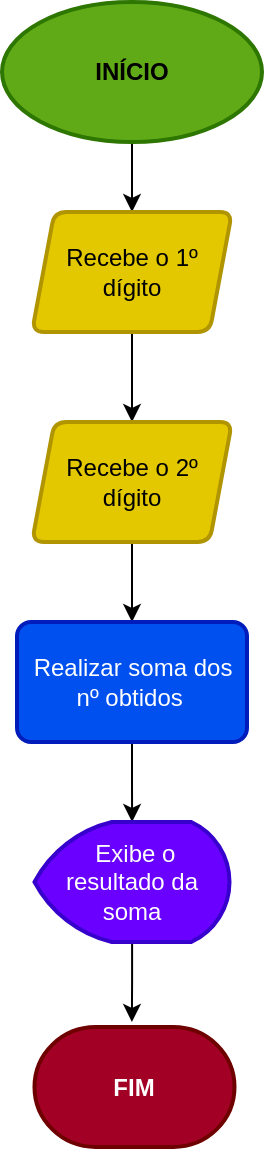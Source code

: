 <mxfile version="26.0.14" pages="9">
  <diagram name="TESTE" id="_D71gQ9NnrfDnESEwlmD">
    <mxGraphModel dx="1290" dy="565" grid="1" gridSize="10" guides="1" tooltips="1" connect="1" arrows="1" fold="1" page="1" pageScale="1" pageWidth="827" pageHeight="1169" math="0" shadow="0">
      <root>
        <mxCell id="0" />
        <mxCell id="1" parent="0" />
        <mxCell id="JPZm4k2pCBBpDpG9rEaw-8" value="" style="edgeStyle=orthogonalEdgeStyle;rounded=0;orthogonalLoop=1;jettySize=auto;html=1;" parent="1" source="JPZm4k2pCBBpDpG9rEaw-5" target="JPZm4k2pCBBpDpG9rEaw-6" edge="1">
          <mxGeometry relative="1" as="geometry" />
        </mxCell>
        <mxCell id="JPZm4k2pCBBpDpG9rEaw-5" value="" style="strokeWidth=2;html=1;shape=mxgraph.flowchart.start_1;whiteSpace=wrap;shadow=0;fillColor=#60a917;strokeColor=#2D7600;fontColor=#ffffff;" parent="1" vertex="1">
          <mxGeometry x="62" y="72" width="130" height="70" as="geometry" />
        </mxCell>
        <mxCell id="JPZm4k2pCBBpDpG9rEaw-3" value="&lt;b&gt;INÍCIO&lt;/b&gt;" style="text;html=1;align=center;verticalAlign=middle;whiteSpace=wrap;rounded=0;" parent="1" vertex="1">
          <mxGeometry x="92" y="90.75" width="70" height="32.5" as="geometry" />
        </mxCell>
        <mxCell id="JPZm4k2pCBBpDpG9rEaw-9" style="edgeStyle=orthogonalEdgeStyle;rounded=0;orthogonalLoop=1;jettySize=auto;html=1;exitX=0.5;exitY=1;exitDx=0;exitDy=0;" parent="1" source="JPZm4k2pCBBpDpG9rEaw-6" edge="1">
          <mxGeometry relative="1" as="geometry">
            <mxPoint x="127" y="282" as="targetPoint" />
          </mxGeometry>
        </mxCell>
        <mxCell id="JPZm4k2pCBBpDpG9rEaw-6" value="Recebe o 1º dígito" style="shape=parallelogram;html=1;strokeWidth=2;perimeter=parallelogramPerimeter;whiteSpace=wrap;rounded=1;arcSize=12;size=0.112;fillColor=#e3c800;fontColor=#000000;strokeColor=#B09500;" parent="1" vertex="1">
          <mxGeometry x="77" y="177" width="100" height="60" as="geometry" />
        </mxCell>
        <mxCell id="JPZm4k2pCBBpDpG9rEaw-19" style="edgeStyle=orthogonalEdgeStyle;rounded=0;orthogonalLoop=1;jettySize=auto;html=1;exitX=0.5;exitY=1;exitDx=0;exitDy=0;" parent="1" source="JPZm4k2pCBBpDpG9rEaw-10" target="JPZm4k2pCBBpDpG9rEaw-17" edge="1">
          <mxGeometry relative="1" as="geometry" />
        </mxCell>
        <mxCell id="JPZm4k2pCBBpDpG9rEaw-10" value="Recebe o 2º dígito" style="shape=parallelogram;html=1;strokeWidth=2;perimeter=parallelogramPerimeter;whiteSpace=wrap;rounded=1;arcSize=12;size=0.112;fillColor=#e3c800;fontColor=#000000;strokeColor=#B09500;" parent="1" vertex="1">
          <mxGeometry x="77" y="282" width="100" height="60" as="geometry" />
        </mxCell>
        <mxCell id="JPZm4k2pCBBpDpG9rEaw-21" value="" style="edgeStyle=orthogonalEdgeStyle;rounded=0;orthogonalLoop=1;jettySize=auto;html=1;" parent="1" source="JPZm4k2pCBBpDpG9rEaw-17" target="JPZm4k2pCBBpDpG9rEaw-20" edge="1">
          <mxGeometry relative="1" as="geometry" />
        </mxCell>
        <mxCell id="JPZm4k2pCBBpDpG9rEaw-17" value="Realizar soma dos nº obtidos&amp;nbsp;" style="rounded=1;whiteSpace=wrap;html=1;absoluteArcSize=1;arcSize=14;strokeWidth=2;fillColor=#0050ef;fontColor=#ffffff;strokeColor=#001DBC;" parent="1" vertex="1">
          <mxGeometry x="69.5" y="382" width="115" height="60" as="geometry" />
        </mxCell>
        <mxCell id="JPZm4k2pCBBpDpG9rEaw-23" value="" style="edgeStyle=orthogonalEdgeStyle;rounded=0;orthogonalLoop=1;jettySize=auto;html=1;" parent="1" source="JPZm4k2pCBBpDpG9rEaw-20" edge="1">
          <mxGeometry relative="1" as="geometry">
            <mxPoint x="126.941" y="582" as="targetPoint" />
          </mxGeometry>
        </mxCell>
        <mxCell id="JPZm4k2pCBBpDpG9rEaw-20" value="&amp;nbsp;Exibe o resultado da soma" style="strokeWidth=2;html=1;shape=mxgraph.flowchart.display;whiteSpace=wrap;fillColor=#6a00ff;fontColor=#ffffff;strokeColor=#3700CC;" parent="1" vertex="1">
          <mxGeometry x="78.25" y="482" width="97.5" height="60" as="geometry" />
        </mxCell>
        <mxCell id="tHJkgVvBAFC6S5V1sYzX-1" value="&lt;b&gt;FIM&lt;/b&gt;" style="strokeWidth=2;html=1;shape=mxgraph.flowchart.terminator;whiteSpace=wrap;fillColor=#a20025;fontColor=#ffffff;strokeColor=#6F0000;" parent="1" vertex="1">
          <mxGeometry x="78.25" y="584.5" width="100" height="60" as="geometry" />
        </mxCell>
      </root>
    </mxGraphModel>
  </diagram>
  <diagram id="Cv4xbLLEmq2sL_ThB_W9" name="EXERCÍCIO 1">
    <mxGraphModel dx="1290" dy="565" grid="1" gridSize="10" guides="1" tooltips="1" connect="1" arrows="1" fold="1" page="1" pageScale="1" pageWidth="827" pageHeight="1169" math="0" shadow="0">
      <root>
        <mxCell id="0" />
        <mxCell id="1" parent="0" />
        <mxCell id="FUSFBCOwJr4nSAPsZToV-2" style="edgeStyle=orthogonalEdgeStyle;rounded=0;orthogonalLoop=1;jettySize=auto;html=1;" parent="1" source="FUSFBCOwJr4nSAPsZToV-1" edge="1">
          <mxGeometry relative="1" as="geometry">
            <mxPoint x="130" y="120" as="targetPoint" />
          </mxGeometry>
        </mxCell>
        <mxCell id="FUSFBCOwJr4nSAPsZToV-1" value="&lt;b&gt;INÍCIO&lt;/b&gt;" style="strokeWidth=2;html=1;shape=mxgraph.flowchart.start_1;whiteSpace=wrap;fillColor=#008a00;fontColor=#ffffff;strokeColor=#005700;" parent="1" vertex="1">
          <mxGeometry x="80" y="20" width="100" height="60" as="geometry" />
        </mxCell>
        <mxCell id="JN1nNIt7VN3S6m9byOyS-6" style="edgeStyle=orthogonalEdgeStyle;rounded=0;orthogonalLoop=1;jettySize=auto;html=1;" parent="1" source="JN1nNIt7VN3S6m9byOyS-5" edge="1">
          <mxGeometry relative="1" as="geometry">
            <mxPoint x="130" y="220" as="targetPoint" />
          </mxGeometry>
        </mxCell>
        <mxCell id="JN1nNIt7VN3S6m9byOyS-5" value="Recebe a&amp;nbsp;&lt;div&gt;Base do&amp;nbsp;&lt;/div&gt;&lt;div&gt;Triangulo&lt;/div&gt;" style="shape=parallelogram;html=1;strokeWidth=2;perimeter=parallelogramPerimeter;whiteSpace=wrap;rounded=1;arcSize=12;size=0.15;fillColor=#e3c800;fontColor=#000000;strokeColor=#B09500;" parent="1" vertex="1">
          <mxGeometry x="80" y="120" width="100" height="60" as="geometry" />
        </mxCell>
        <mxCell id="JN1nNIt7VN3S6m9byOyS-8" style="edgeStyle=orthogonalEdgeStyle;rounded=0;orthogonalLoop=1;jettySize=auto;html=1;" parent="1" source="JN1nNIt7VN3S6m9byOyS-7" target="JN1nNIt7VN3S6m9byOyS-9" edge="1">
          <mxGeometry relative="1" as="geometry">
            <mxPoint x="130" y="330" as="targetPoint" />
          </mxGeometry>
        </mxCell>
        <mxCell id="JN1nNIt7VN3S6m9byOyS-7" value="Recebe a&amp;nbsp;&lt;div&gt;Altura do&lt;/div&gt;&lt;div&gt;Triangulo&lt;/div&gt;" style="shape=parallelogram;html=1;strokeWidth=2;perimeter=parallelogramPerimeter;whiteSpace=wrap;rounded=1;arcSize=12;size=0.15;fillColor=#e3c800;fontColor=#000000;strokeColor=#B09500;" parent="1" vertex="1">
          <mxGeometry x="80" y="220" width="100" height="60" as="geometry" />
        </mxCell>
        <mxCell id="tMz20QbRsa_-2ySaRxhi-1" style="edgeStyle=orthogonalEdgeStyle;rounded=0;orthogonalLoop=1;jettySize=auto;html=1;" parent="1" source="JN1nNIt7VN3S6m9byOyS-9" edge="1">
          <mxGeometry relative="1" as="geometry">
            <mxPoint x="130" y="430" as="targetPoint" />
          </mxGeometry>
        </mxCell>
        <mxCell id="JN1nNIt7VN3S6m9byOyS-9" value="Calcular a área do&lt;div&gt;triangulo&lt;/div&gt;" style="rounded=1;whiteSpace=wrap;html=1;absoluteArcSize=1;arcSize=14;strokeWidth=2;fillColor=#b0e3e6;strokeColor=#0e8088;" parent="1" vertex="1">
          <mxGeometry x="70" y="330" width="120" height="50" as="geometry" />
        </mxCell>
        <mxCell id="tMz20QbRsa_-2ySaRxhi-3" style="edgeStyle=orthogonalEdgeStyle;rounded=0;orthogonalLoop=1;jettySize=auto;html=1;" parent="1" source="tMz20QbRsa_-2ySaRxhi-2" edge="1">
          <mxGeometry relative="1" as="geometry">
            <mxPoint x="130" y="554.5" as="targetPoint" />
          </mxGeometry>
        </mxCell>
        <mxCell id="tMz20QbRsa_-2ySaRxhi-2" value="Exiba o resultado" style="strokeWidth=2;html=1;shape=mxgraph.flowchart.display;whiteSpace=wrap;fillColor=#6a00ff;fontColor=#ffffff;strokeColor=#3700CC;" parent="1" vertex="1">
          <mxGeometry x="70" y="430" width="120" height="70" as="geometry" />
        </mxCell>
        <mxCell id="x-EREBx-L_pBQmE9hBBn-1" value="&lt;b&gt;FIM&lt;/b&gt;" style="strokeWidth=2;html=1;shape=mxgraph.flowchart.terminator;whiteSpace=wrap;fillColor=#a20025;fontColor=#ffffff;strokeColor=#6F0000;" parent="1" vertex="1">
          <mxGeometry x="80" y="555" width="100" height="60" as="geometry" />
        </mxCell>
      </root>
    </mxGraphModel>
  </diagram>
  <diagram id="EOg1nlj-m0baUq6RWy7e" name="EXERCÍCIO 2">
    <mxGraphModel dx="1163" dy="628" grid="1" gridSize="10" guides="1" tooltips="1" connect="1" arrows="1" fold="1" page="1" pageScale="1" pageWidth="827" pageHeight="1169" math="0" shadow="0">
      <root>
        <mxCell id="0" />
        <mxCell id="1" parent="0" />
        <mxCell id="JWVLR4zQlPBrqgDBkfk3-1" style="edgeStyle=orthogonalEdgeStyle;rounded=0;orthogonalLoop=1;jettySize=auto;html=1;" edge="1" parent="1" source="JWVLR4zQlPBrqgDBkfk3-2">
          <mxGeometry relative="1" as="geometry">
            <mxPoint x="130" y="120" as="targetPoint" />
          </mxGeometry>
        </mxCell>
        <mxCell id="JWVLR4zQlPBrqgDBkfk3-2" value="&lt;b&gt;INÍCIO&lt;/b&gt;" style="strokeWidth=2;html=1;shape=mxgraph.flowchart.start_1;whiteSpace=wrap;fillColor=#008a00;fontColor=#ffffff;strokeColor=#005700;" vertex="1" parent="1">
          <mxGeometry x="80" y="20" width="100" height="60" as="geometry" />
        </mxCell>
        <mxCell id="JWVLR4zQlPBrqgDBkfk3-3" style="edgeStyle=orthogonalEdgeStyle;rounded=0;orthogonalLoop=1;jettySize=auto;html=1;" edge="1" parent="1" source="JWVLR4zQlPBrqgDBkfk3-4">
          <mxGeometry relative="1" as="geometry">
            <mxPoint x="130" y="220" as="targetPoint" />
          </mxGeometry>
        </mxCell>
        <mxCell id="JWVLR4zQlPBrqgDBkfk3-4" value="Recebe um&amp;nbsp;&lt;div&gt;número&lt;/div&gt;" style="shape=parallelogram;html=1;strokeWidth=2;perimeter=parallelogramPerimeter;whiteSpace=wrap;rounded=1;arcSize=12;size=0.15;fillColor=#e3c800;fontColor=#000000;strokeColor=#B09500;" vertex="1" parent="1">
          <mxGeometry x="80" y="120" width="100" height="60" as="geometry" />
        </mxCell>
        <mxCell id="JWVLR4zQlPBrqgDBkfk3-10" value="Exibe o dobro e a metade do número&amp;nbsp;" style="strokeWidth=2;html=1;shape=mxgraph.flowchart.display;whiteSpace=wrap;fillColor=#6a00ff;fontColor=#ffffff;strokeColor=#3700CC;" vertex="1" parent="1">
          <mxGeometry x="70" y="400" width="120" height="70" as="geometry" />
        </mxCell>
        <mxCell id="HHsvnOa3uLSb3tb4mded-1" style="edgeStyle=orthogonalEdgeStyle;rounded=0;orthogonalLoop=1;jettySize=auto;html=1;entryX=0.5;entryY=0;entryDx=0;entryDy=0;" edge="1" parent="1" source="fh3Qb-85aU-tKFXkCpxH-1" target="fh3Qb-85aU-tKFXkCpxH-4">
          <mxGeometry relative="1" as="geometry" />
        </mxCell>
        <mxCell id="fh3Qb-85aU-tKFXkCpxH-1" value="Calcular o dobro deste número" style="rounded=1;whiteSpace=wrap;html=1;absoluteArcSize=1;arcSize=14;strokeWidth=2;fillColor=#b0e3e6;strokeColor=#0e8088;" vertex="1" parent="1">
          <mxGeometry x="70" y="220" width="120" height="50" as="geometry" />
        </mxCell>
        <mxCell id="HHsvnOa3uLSb3tb4mded-2" style="edgeStyle=orthogonalEdgeStyle;rounded=0;orthogonalLoop=1;jettySize=auto;html=1;" edge="1" parent="1" source="fh3Qb-85aU-tKFXkCpxH-4">
          <mxGeometry relative="1" as="geometry">
            <mxPoint x="130" y="400" as="targetPoint" />
          </mxGeometry>
        </mxCell>
        <mxCell id="fh3Qb-85aU-tKFXkCpxH-4" value="Calcular a metade deste número" style="rounded=1;whiteSpace=wrap;html=1;absoluteArcSize=1;arcSize=14;strokeWidth=2;fillColor=#b0e3e6;strokeColor=#0e8088;" vertex="1" parent="1">
          <mxGeometry x="70" y="310" width="120" height="50" as="geometry" />
        </mxCell>
        <mxCell id="fh3Qb-85aU-tKFXkCpxH-8" style="edgeStyle=orthogonalEdgeStyle;rounded=0;orthogonalLoop=1;jettySize=auto;html=1;entryX=0.5;entryY=0;entryDx=0;entryDy=0;entryPerimeter=0;" edge="1" parent="1" source="JWVLR4zQlPBrqgDBkfk3-10">
          <mxGeometry relative="1" as="geometry">
            <mxPoint x="130" y="510" as="targetPoint" />
          </mxGeometry>
        </mxCell>
        <mxCell id="mkr50Q9klmADjgDhU9eO-1" value="&lt;b&gt;FIM&lt;/b&gt;" style="strokeWidth=2;html=1;shape=mxgraph.flowchart.terminator;whiteSpace=wrap;fillColor=#a20025;fontColor=#ffffff;strokeColor=#6F0000;" vertex="1" parent="1">
          <mxGeometry x="80" y="510" width="100" height="60" as="geometry" />
        </mxCell>
      </root>
    </mxGraphModel>
  </diagram>
  <diagram id="jXlYV9FzUC8mfCHcPCmY" name="EXERCÍCIO 3">
    <mxGraphModel dx="1700" dy="471" grid="1" gridSize="10" guides="1" tooltips="1" connect="1" arrows="1" fold="1" page="1" pageScale="1" pageWidth="827" pageHeight="1169" math="0" shadow="0">
      <root>
        <mxCell id="0" />
        <mxCell id="1" parent="0" />
        <mxCell id="yNfC0yGch4iUGW4RsATe-2" style="edgeStyle=orthogonalEdgeStyle;rounded=0;orthogonalLoop=1;jettySize=auto;html=1;" edge="1" parent="1" source="yNfC0yGch4iUGW4RsATe-1">
          <mxGeometry relative="1" as="geometry">
            <mxPoint x="150" y="130" as="targetPoint" />
          </mxGeometry>
        </mxCell>
        <mxCell id="yNfC0yGch4iUGW4RsATe-1" value="&lt;b&gt;INÍCIO&lt;/b&gt;" style="strokeWidth=2;html=1;shape=mxgraph.flowchart.start_1;whiteSpace=wrap;fillColor=#008a00;fontColor=#ffffff;strokeColor=#005700;" vertex="1" parent="1">
          <mxGeometry x="100" y="30" width="100" height="60" as="geometry" />
        </mxCell>
        <mxCell id="yNfC0yGch4iUGW4RsATe-4" style="edgeStyle=orthogonalEdgeStyle;rounded=0;orthogonalLoop=1;jettySize=auto;html=1;" edge="1" parent="1" source="yNfC0yGch4iUGW4RsATe-3">
          <mxGeometry relative="1" as="geometry">
            <mxPoint x="150" y="240" as="targetPoint" />
          </mxGeometry>
        </mxCell>
        <mxCell id="yNfC0yGch4iUGW4RsATe-3" value="Obter a 1ª nota" style="shape=parallelogram;html=1;strokeWidth=2;perimeter=parallelogramPerimeter;whiteSpace=wrap;rounded=1;arcSize=12;size=0.075;fillColor=#e3c800;fontColor=#000000;strokeColor=#B09500;" vertex="1" parent="1">
          <mxGeometry x="100" y="130" width="100" height="60" as="geometry" />
        </mxCell>
        <mxCell id="yNfC0yGch4iUGW4RsATe-6" style="edgeStyle=orthogonalEdgeStyle;rounded=0;orthogonalLoop=1;jettySize=auto;html=1;" edge="1" parent="1" source="yNfC0yGch4iUGW4RsATe-5">
          <mxGeometry relative="1" as="geometry">
            <mxPoint x="150" y="350" as="targetPoint" />
          </mxGeometry>
        </mxCell>
        <mxCell id="yNfC0yGch4iUGW4RsATe-5" value="Obter a 2ª nota" style="shape=parallelogram;html=1;strokeWidth=2;perimeter=parallelogramPerimeter;whiteSpace=wrap;rounded=1;arcSize=12;size=0.075;fillColor=#e3c800;fontColor=#000000;strokeColor=#B09500;" vertex="1" parent="1">
          <mxGeometry x="100" y="240" width="100" height="60" as="geometry" />
        </mxCell>
        <mxCell id="yNfC0yGch4iUGW4RsATe-27" style="edgeStyle=orthogonalEdgeStyle;rounded=0;orthogonalLoop=1;jettySize=auto;html=1;" edge="1" parent="1" source="yNfC0yGch4iUGW4RsATe-7" target="yNfC0yGch4iUGW4RsATe-9">
          <mxGeometry relative="1" as="geometry" />
        </mxCell>
        <mxCell id="yNfC0yGch4iUGW4RsATe-7" value="Calcular a média das notas" style="rounded=1;whiteSpace=wrap;html=1;absoluteArcSize=1;arcSize=14;strokeWidth=2;fillColor=#b0e3e6;strokeColor=#0e8088;" vertex="1" parent="1">
          <mxGeometry x="80" y="350" width="140" height="70" as="geometry" />
        </mxCell>
        <mxCell id="yNfC0yGch4iUGW4RsATe-28" style="edgeStyle=orthogonalEdgeStyle;rounded=0;orthogonalLoop=1;jettySize=auto;html=1;" edge="1" parent="1" source="yNfC0yGch4iUGW4RsATe-9">
          <mxGeometry relative="1" as="geometry">
            <mxPoint x="-20" y="522.5" as="targetPoint" />
          </mxGeometry>
        </mxCell>
        <mxCell id="yNfC0yGch4iUGW4RsATe-29" value="SIM" style="edgeLabel;html=1;align=center;verticalAlign=middle;resizable=0;points=[];" vertex="1" connectable="0" parent="yNfC0yGch4iUGW4RsATe-28">
          <mxGeometry x="-0.237" y="-2" relative="1" as="geometry">
            <mxPoint as="offset" />
          </mxGeometry>
        </mxCell>
        <mxCell id="yNfC0yGch4iUGW4RsATe-30" style="edgeStyle=orthogonalEdgeStyle;rounded=0;orthogonalLoop=1;jettySize=auto;html=1;" edge="1" parent="1" source="yNfC0yGch4iUGW4RsATe-9">
          <mxGeometry relative="1" as="geometry">
            <mxPoint x="320" y="522.5" as="targetPoint" />
          </mxGeometry>
        </mxCell>
        <mxCell id="yNfC0yGch4iUGW4RsATe-32" value="NÃO" style="edgeLabel;html=1;align=center;verticalAlign=middle;resizable=0;points=[];" vertex="1" connectable="0" parent="yNfC0yGch4iUGW4RsATe-30">
          <mxGeometry x="-0.05" y="1" relative="1" as="geometry">
            <mxPoint as="offset" />
          </mxGeometry>
        </mxCell>
        <mxCell id="yNfC0yGch4iUGW4RsATe-9" value="&amp;nbsp;A média é maior que 7?" style="strokeWidth=2;html=1;shape=mxgraph.flowchart.decision;whiteSpace=wrap;fillColor=#647687;fontColor=#ffffff;strokeColor=#314354;" vertex="1" parent="1">
          <mxGeometry x="97" y="470" width="106" height="105" as="geometry" />
        </mxCell>
        <mxCell id="yNfC0yGch4iUGW4RsATe-50" style="edgeStyle=orthogonalEdgeStyle;rounded=0;orthogonalLoop=1;jettySize=auto;html=1;entryX=1;entryY=0.5;entryDx=0;entryDy=0;entryPerimeter=0;" edge="1" parent="1" source="yNfC0yGch4iUGW4RsATe-20" target="yNfC0yGch4iUGW4RsATe-41">
          <mxGeometry relative="1" as="geometry">
            <mxPoint x="370" y="660" as="targetPoint" />
            <Array as="points">
              <mxPoint x="370" y="606" />
              <mxPoint x="371" y="606" />
              <mxPoint x="371" y="640" />
            </Array>
          </mxGeometry>
        </mxCell>
        <mxCell id="yNfC0yGch4iUGW4RsATe-20" value="Exibir&amp;nbsp;&lt;div&gt;REPROVADO&lt;/div&gt;" style="strokeWidth=2;html=1;shape=mxgraph.flowchart.display;whiteSpace=wrap;fillColor=#fa6800;fontColor=#000000;strokeColor=#C73500;" vertex="1" parent="1">
          <mxGeometry x="320" y="492.5" width="100" height="60" as="geometry" />
        </mxCell>
        <mxCell id="yNfC0yGch4iUGW4RsATe-49" style="edgeStyle=orthogonalEdgeStyle;rounded=0;orthogonalLoop=1;jettySize=auto;html=1;entryX=0;entryY=0.5;entryDx=0;entryDy=0;entryPerimeter=0;" edge="1" parent="1" source="yNfC0yGch4iUGW4RsATe-21" target="yNfC0yGch4iUGW4RsATe-41">
          <mxGeometry relative="1" as="geometry">
            <mxPoint x="-70" y="680" as="targetPoint" />
            <Array as="points">
              <mxPoint x="-70" y="640" />
            </Array>
          </mxGeometry>
        </mxCell>
        <mxCell id="yNfC0yGch4iUGW4RsATe-21" value="Exibir&amp;nbsp;&lt;div&gt;APROVADO&lt;/div&gt;" style="strokeWidth=2;html=1;shape=mxgraph.flowchart.display;whiteSpace=wrap;fillColor=#0050ef;strokeColor=#001DBC;fontColor=#ffffff;" vertex="1" parent="1">
          <mxGeometry x="-120" y="492.5" width="100" height="60" as="geometry" />
        </mxCell>
        <mxCell id="yNfC0yGch4iUGW4RsATe-41" value="&lt;b&gt;FIM&lt;/b&gt;" style="strokeWidth=2;html=1;shape=mxgraph.flowchart.terminator;whiteSpace=wrap;fillColor=#a20025;fontColor=#ffffff;strokeColor=#6F0000;" vertex="1" parent="1">
          <mxGeometry x="100" y="610" width="100" height="60" as="geometry" />
        </mxCell>
      </root>
    </mxGraphModel>
  </diagram>
  <diagram id="IyI468u5-LPfoI3cnU2U" name="EXERCÍCIO 4">
    <mxGraphModel dx="1874" dy="565" grid="1" gridSize="10" guides="1" tooltips="1" connect="1" arrows="1" fold="1" page="1" pageScale="1" pageWidth="827" pageHeight="1169" math="0" shadow="0">
      <root>
        <mxCell id="0" />
        <mxCell id="1" parent="0" />
        <mxCell id="I-e7A2sxflQY2VyuP2FT-2" style="edgeStyle=orthogonalEdgeStyle;rounded=0;orthogonalLoop=1;jettySize=auto;html=1;" edge="1" parent="1" source="I-e7A2sxflQY2VyuP2FT-1" target="I-e7A2sxflQY2VyuP2FT-3">
          <mxGeometry relative="1" as="geometry">
            <mxPoint x="200" y="160" as="targetPoint" />
          </mxGeometry>
        </mxCell>
        <mxCell id="I-e7A2sxflQY2VyuP2FT-1" value="INÍCIO" style="strokeWidth=2;html=1;shape=mxgraph.flowchart.start_1;whiteSpace=wrap;fillColor=#008a00;fontColor=#ffffff;strokeColor=#005700;" vertex="1" parent="1">
          <mxGeometry x="150" y="50" width="100" height="60" as="geometry" />
        </mxCell>
        <mxCell id="2YyLewFce6XwfftYe5HW-1" style="edgeStyle=orthogonalEdgeStyle;rounded=0;orthogonalLoop=1;jettySize=auto;html=1;" edge="1" parent="1" source="I-e7A2sxflQY2VyuP2FT-3" target="I-e7A2sxflQY2VyuP2FT-7">
          <mxGeometry relative="1" as="geometry" />
        </mxCell>
        <mxCell id="I-e7A2sxflQY2VyuP2FT-3" value="Receba um número" style="shape=parallelogram;html=1;strokeWidth=2;perimeter=parallelogramPerimeter;whiteSpace=wrap;rounded=1;arcSize=12;size=0.15;fillColor=#e3c800;fontColor=#000000;strokeColor=#B09500;" vertex="1" parent="1">
          <mxGeometry x="150" y="170" width="100" height="60" as="geometry" />
        </mxCell>
        <mxCell id="DIEZoifmkTMiILD-AeSz-1" style="edgeStyle=orthogonalEdgeStyle;rounded=0;orthogonalLoop=1;jettySize=auto;html=1;entryX=0.5;entryY=0;entryDx=0;entryDy=0;entryPerimeter=0;" edge="1" parent="1" source="I-e7A2sxflQY2VyuP2FT-7" target="2YyLewFce6XwfftYe5HW-4">
          <mxGeometry relative="1" as="geometry">
            <mxPoint x="360" y="300" as="targetPoint" />
          </mxGeometry>
        </mxCell>
        <mxCell id="2YyLewFce6XwfftYe5HW-2" value="NÃO" style="edgeLabel;html=1;align=center;verticalAlign=middle;resizable=0;points=[];" vertex="1" connectable="0" parent="DIEZoifmkTMiILD-AeSz-1">
          <mxGeometry x="0.617" y="2" relative="1" as="geometry">
            <mxPoint as="offset" />
          </mxGeometry>
        </mxCell>
        <mxCell id="DIEZoifmkTMiILD-AeSz-2" style="edgeStyle=orthogonalEdgeStyle;rounded=0;orthogonalLoop=1;jettySize=auto;html=1;entryX=0.5;entryY=0;entryDx=0;entryDy=0;entryPerimeter=0;" edge="1" parent="1" source="I-e7A2sxflQY2VyuP2FT-7" target="2YyLewFce6XwfftYe5HW-5">
          <mxGeometry relative="1" as="geometry">
            <mxPoint x="50" y="300" as="targetPoint" />
          </mxGeometry>
        </mxCell>
        <mxCell id="2YyLewFce6XwfftYe5HW-3" value="SIM" style="edgeLabel;html=1;align=center;verticalAlign=middle;resizable=0;points=[];" vertex="1" connectable="0" parent="DIEZoifmkTMiILD-AeSz-2">
          <mxGeometry x="0.478" y="-1" relative="1" as="geometry">
            <mxPoint as="offset" />
          </mxGeometry>
        </mxCell>
        <mxCell id="I-e7A2sxflQY2VyuP2FT-7" value="O número é par?" style="strokeWidth=2;html=1;shape=mxgraph.flowchart.decision;whiteSpace=wrap;fillColor=#0050ef;fontColor=#ffffff;strokeColor=#001DBC;" vertex="1" parent="1">
          <mxGeometry x="150" y="270" width="100" height="100" as="geometry" />
        </mxCell>
        <mxCell id="I-e7A2sxflQY2VyuP2FT-10" value="&lt;b&gt;FIM&lt;/b&gt;" style="strokeWidth=2;html=1;shape=mxgraph.flowchart.terminator;whiteSpace=wrap;fillColor=#a20025;fontColor=#ffffff;strokeColor=#6F0000;" vertex="1" parent="1">
          <mxGeometry x="150" y="420" width="100" height="60" as="geometry" />
        </mxCell>
        <mxCell id="2YyLewFce6XwfftYe5HW-4" value="O número ímpar" style="strokeWidth=2;html=1;shape=mxgraph.flowchart.display;whiteSpace=wrap;fillColor=#d0cee2;strokeColor=#56517e;" vertex="1" parent="1">
          <mxGeometry x="314" y="350" width="100" height="60" as="geometry" />
        </mxCell>
        <mxCell id="2YyLewFce6XwfftYe5HW-5" value="O número é par" style="strokeWidth=2;html=1;shape=mxgraph.flowchart.display;whiteSpace=wrap;fillColor=#b0e3e6;strokeColor=#0e8088;" vertex="1" parent="1">
          <mxGeometry y="350" width="100" height="60" as="geometry" />
        </mxCell>
        <mxCell id="2YyLewFce6XwfftYe5HW-6" style="edgeStyle=orthogonalEdgeStyle;rounded=0;orthogonalLoop=1;jettySize=auto;html=1;entryX=0.002;entryY=0.67;entryDx=0;entryDy=0;entryPerimeter=0;" edge="1" parent="1" source="2YyLewFce6XwfftYe5HW-5" target="I-e7A2sxflQY2VyuP2FT-10">
          <mxGeometry relative="1" as="geometry" />
        </mxCell>
        <mxCell id="2YyLewFce6XwfftYe5HW-7" style="edgeStyle=orthogonalEdgeStyle;rounded=0;orthogonalLoop=1;jettySize=auto;html=1;entryX=1;entryY=0.667;entryDx=0;entryDy=0;entryPerimeter=0;" edge="1" parent="1" source="2YyLewFce6XwfftYe5HW-4" target="I-e7A2sxflQY2VyuP2FT-10">
          <mxGeometry relative="1" as="geometry" />
        </mxCell>
      </root>
    </mxGraphModel>
  </diagram>
  <diagram id="xaUAtbXIw-EsRTKBrnGr" name="EXERCÍCIO 5">
    <mxGraphModel dx="1047" dy="565" grid="1" gridSize="10" guides="1" tooltips="1" connect="1" arrows="1" fold="1" page="1" pageScale="1" pageWidth="827" pageHeight="1169" math="0" shadow="0">
      <root>
        <mxCell id="0" />
        <mxCell id="1" parent="0" />
        <mxCell id="2gOD8Al_xnjgS_xtmoxR-2" style="edgeStyle=orthogonalEdgeStyle;rounded=0;orthogonalLoop=1;jettySize=auto;html=1;" edge="1" parent="1" source="2gOD8Al_xnjgS_xtmoxR-1">
          <mxGeometry relative="1" as="geometry">
            <mxPoint x="390" y="170" as="targetPoint" />
          </mxGeometry>
        </mxCell>
        <mxCell id="2gOD8Al_xnjgS_xtmoxR-1" value="&lt;b&gt;INÍCIO&lt;/b&gt;" style="strokeWidth=2;html=1;shape=mxgraph.flowchart.start_1;whiteSpace=wrap;fillColor=#008a00;fontColor=#ffffff;strokeColor=#005700;" vertex="1" parent="1">
          <mxGeometry x="340" y="40" width="100" height="60" as="geometry" />
        </mxCell>
        <mxCell id="tFq7L0_G8kxH9pqKXA3z-1" style="edgeStyle=orthogonalEdgeStyle;rounded=0;orthogonalLoop=1;jettySize=auto;html=1;" edge="1" parent="1" source="7yIPRb19qTHatHXn1Qu6-1" target="7yIPRb19qTHatHXn1Qu6-5">
          <mxGeometry relative="1" as="geometry" />
        </mxCell>
        <mxCell id="7yIPRb19qTHatHXn1Qu6-1" value="Peça a idade à alguém" style="shape=parallelogram;html=1;strokeWidth=2;perimeter=parallelogramPerimeter;whiteSpace=wrap;rounded=1;arcSize=12;size=0.075;fillColor=#e3c800;fontColor=#000000;strokeColor=#B09500;" vertex="1" parent="1">
          <mxGeometry x="340" y="170" width="100" height="60" as="geometry" />
        </mxCell>
        <mxCell id="tFq7L0_G8kxH9pqKXA3z-2" style="edgeStyle=orthogonalEdgeStyle;rounded=0;orthogonalLoop=1;jettySize=auto;html=1;entryX=0.5;entryY=0;entryDx=0;entryDy=0;entryPerimeter=0;" edge="1" parent="1" source="7yIPRb19qTHatHXn1Qu6-5" target="FFS46_Cc9Ip6aUhAMwwc-1">
          <mxGeometry relative="1" as="geometry">
            <mxPoint x="200" y="310" as="targetPoint" />
          </mxGeometry>
        </mxCell>
        <mxCell id="tFq7L0_G8kxH9pqKXA3z-3" value="SIM" style="edgeLabel;html=1;align=center;verticalAlign=middle;resizable=0;points=[];" vertex="1" connectable="0" parent="tFq7L0_G8kxH9pqKXA3z-2">
          <mxGeometry x="-0.203" y="-1" relative="1" as="geometry">
            <mxPoint as="offset" />
          </mxGeometry>
        </mxCell>
        <mxCell id="tFq7L0_G8kxH9pqKXA3z-4" style="edgeStyle=orthogonalEdgeStyle;rounded=0;orthogonalLoop=1;jettySize=auto;html=1;entryX=0.5;entryY=0;entryDx=0;entryDy=0;entryPerimeter=0;" edge="1" parent="1" source="7yIPRb19qTHatHXn1Qu6-5" target="FFS46_Cc9Ip6aUhAMwwc-2">
          <mxGeometry relative="1" as="geometry">
            <mxPoint x="600" y="310" as="targetPoint" />
          </mxGeometry>
        </mxCell>
        <mxCell id="tFq7L0_G8kxH9pqKXA3z-8" value="NÃO" style="edgeLabel;html=1;align=center;verticalAlign=middle;resizable=0;points=[];" vertex="1" connectable="0" parent="tFq7L0_G8kxH9pqKXA3z-4">
          <mxGeometry x="-0.393" y="-2" relative="1" as="geometry">
            <mxPoint as="offset" />
          </mxGeometry>
        </mxCell>
        <mxCell id="7yIPRb19qTHatHXn1Qu6-5" value="É maior do que 18 anos?" style="strokeWidth=2;html=1;shape=mxgraph.flowchart.decision;whiteSpace=wrap;fillColor=#76608a;fontColor=#ffffff;strokeColor=#432D57;" vertex="1" parent="1">
          <mxGeometry x="340" y="260" width="100" height="100" as="geometry" />
        </mxCell>
        <mxCell id="tFq7L0_G8kxH9pqKXA3z-6" style="edgeStyle=orthogonalEdgeStyle;rounded=0;orthogonalLoop=1;jettySize=auto;html=1;entryX=0.5;entryY=0;entryDx=0;entryDy=0;entryPerimeter=0;" edge="1" parent="1" source="FFS46_Cc9Ip6aUhAMwwc-1" target="tFq7L0_G8kxH9pqKXA3z-5">
          <mxGeometry relative="1" as="geometry">
            <mxPoint x="390" y="450" as="targetPoint" />
          </mxGeometry>
        </mxCell>
        <mxCell id="FFS46_Cc9Ip6aUhAMwwc-1" value="Pode dirigir" style="strokeWidth=2;html=1;shape=mxgraph.flowchart.display;whiteSpace=wrap;fillColor=#b1ddf0;strokeColor=#10739e;" vertex="1" parent="1">
          <mxGeometry x="150" y="420" width="100" height="60" as="geometry" />
        </mxCell>
        <mxCell id="tFq7L0_G8kxH9pqKXA3z-7" style="edgeStyle=orthogonalEdgeStyle;rounded=0;orthogonalLoop=1;jettySize=auto;html=1;entryX=0.5;entryY=0;entryDx=0;entryDy=0;entryPerimeter=0;" edge="1" parent="1" source="FFS46_Cc9Ip6aUhAMwwc-2" target="tFq7L0_G8kxH9pqKXA3z-5">
          <mxGeometry relative="1" as="geometry">
            <mxPoint x="390" y="450" as="targetPoint" />
          </mxGeometry>
        </mxCell>
        <mxCell id="FFS46_Cc9Ip6aUhAMwwc-2" value="Não pode dirigir" style="strokeWidth=2;html=1;shape=mxgraph.flowchart.display;whiteSpace=wrap;fillColor=#fad7ac;strokeColor=#b46504;" vertex="1" parent="1">
          <mxGeometry x="550" y="420" width="100" height="60" as="geometry" />
        </mxCell>
        <mxCell id="tFq7L0_G8kxH9pqKXA3z-5" value="&lt;b&gt;FIM&lt;/b&gt;" style="strokeWidth=2;html=1;shape=mxgraph.flowchart.terminator;whiteSpace=wrap;fillColor=#a20025;fontColor=#ffffff;strokeColor=#6F0000;" vertex="1" parent="1">
          <mxGeometry x="340" y="490" width="100" height="60" as="geometry" />
        </mxCell>
      </root>
    </mxGraphModel>
  </diagram>
  <diagram id="bPiREc84XyHZOVIjqi_f" name="EXERCÍCIO 6">
    <mxGraphModel dx="1396" dy="753" grid="1" gridSize="10" guides="1" tooltips="1" connect="1" arrows="1" fold="1" page="1" pageScale="1" pageWidth="827" pageHeight="1169" math="0" shadow="0">
      <root>
        <mxCell id="0" />
        <mxCell id="1" parent="0" />
        <mxCell id="8DM7OmrxbvwKBMgIQTYe-2" style="edgeStyle=orthogonalEdgeStyle;rounded=0;orthogonalLoop=1;jettySize=auto;html=1;entryX=0.5;entryY=0;entryDx=0;entryDy=0;" edge="1" parent="1" source="8DM7OmrxbvwKBMgIQTYe-1" target="8DM7OmrxbvwKBMgIQTYe-3">
          <mxGeometry relative="1" as="geometry">
            <mxPoint x="380" y="160" as="targetPoint" />
          </mxGeometry>
        </mxCell>
        <mxCell id="8DM7OmrxbvwKBMgIQTYe-1" value="&lt;b&gt;INÍCIO&lt;/b&gt;" style="strokeWidth=2;html=1;shape=mxgraph.flowchart.start_1;whiteSpace=wrap;fillColor=#008a00;fontColor=#ffffff;strokeColor=#005700;" vertex="1" parent="1">
          <mxGeometry x="330" y="10" width="100" height="60" as="geometry" />
        </mxCell>
        <mxCell id="8DM7OmrxbvwKBMgIQTYe-4" style="edgeStyle=orthogonalEdgeStyle;rounded=0;orthogonalLoop=1;jettySize=auto;html=1;" edge="1" parent="1" source="8DM7OmrxbvwKBMgIQTYe-3">
          <mxGeometry relative="1" as="geometry">
            <mxPoint x="380" y="250" as="targetPoint" />
          </mxGeometry>
        </mxCell>
        <mxCell id="8DM7OmrxbvwKBMgIQTYe-3" value="Peça a temperatura de um líquido" style="shape=parallelogram;html=1;strokeWidth=2;perimeter=parallelogramPerimeter;whiteSpace=wrap;rounded=1;arcSize=12;size=0.075;fillColor=#e3c800;fontColor=#000000;strokeColor=#B09500;" vertex="1" parent="1">
          <mxGeometry x="330" y="120" width="100" height="60" as="geometry" />
        </mxCell>
        <mxCell id="8DM7OmrxbvwKBMgIQTYe-6" style="edgeStyle=orthogonalEdgeStyle;rounded=0;orthogonalLoop=1;jettySize=auto;html=1;" edge="1" parent="1" source="8DM7OmrxbvwKBMgIQTYe-5">
          <mxGeometry relative="1" as="geometry">
            <mxPoint x="190" y="380" as="targetPoint" />
          </mxGeometry>
        </mxCell>
        <mxCell id="8DM7OmrxbvwKBMgIQTYe-8" value="SIM" style="edgeLabel;html=1;align=center;verticalAlign=middle;resizable=0;points=[];" vertex="1" connectable="0" parent="8DM7OmrxbvwKBMgIQTYe-6">
          <mxGeometry x="-0.142" y="3" relative="1" as="geometry">
            <mxPoint as="offset" />
          </mxGeometry>
        </mxCell>
        <mxCell id="8DM7OmrxbvwKBMgIQTYe-7" style="edgeStyle=orthogonalEdgeStyle;rounded=0;orthogonalLoop=1;jettySize=auto;html=1;entryX=0.5;entryY=0;entryDx=0;entryDy=0;entryPerimeter=0;" edge="1" parent="1" source="8DM7OmrxbvwKBMgIQTYe-5" target="8DM7OmrxbvwKBMgIQTYe-24">
          <mxGeometry relative="1" as="geometry">
            <mxPoint x="570" y="380" as="targetPoint" />
          </mxGeometry>
        </mxCell>
        <mxCell id="8DM7OmrxbvwKBMgIQTYe-21" value="NÃO" style="edgeLabel;html=1;align=center;verticalAlign=middle;resizable=0;points=[];" vertex="1" connectable="0" parent="8DM7OmrxbvwKBMgIQTYe-7">
          <mxGeometry x="-0.465" y="2" relative="1" as="geometry">
            <mxPoint as="offset" />
          </mxGeometry>
        </mxCell>
        <mxCell id="8DM7OmrxbvwKBMgIQTYe-5" value="Temperatura é menor ou igual a 0°?" style="strokeWidth=2;html=1;shape=mxgraph.flowchart.decision;whiteSpace=wrap;fillColor=#76608a;fontColor=#ffffff;strokeColor=#432D57;" vertex="1" parent="1">
          <mxGeometry x="320" y="250" width="120" height="110" as="geometry" />
        </mxCell>
        <mxCell id="8DM7OmrxbvwKBMgIQTYe-36" style="edgeStyle=orthogonalEdgeStyle;rounded=0;orthogonalLoop=1;jettySize=auto;html=1;entryX=0;entryY=0.5;entryDx=0;entryDy=0;entryPerimeter=0;" edge="1" parent="1" source="8DM7OmrxbvwKBMgIQTYe-22" target="8DM7OmrxbvwKBMgIQTYe-40">
          <mxGeometry relative="1" as="geometry">
            <mxPoint x="190" y="760" as="targetPoint" />
          </mxGeometry>
        </mxCell>
        <mxCell id="8DM7OmrxbvwKBMgIQTYe-22" value="Líquido congelado" style="strokeWidth=2;html=1;shape=mxgraph.flowchart.display;whiteSpace=wrap;fillColor=#1ba1e2;fontColor=#ffffff;strokeColor=#006EAF;" vertex="1" parent="1">
          <mxGeometry x="140" y="380" width="100" height="60" as="geometry" />
        </mxCell>
        <mxCell id="8DM7OmrxbvwKBMgIQTYe-26" style="edgeStyle=orthogonalEdgeStyle;rounded=0;orthogonalLoop=1;jettySize=auto;html=1;" edge="1" parent="1" source="8DM7OmrxbvwKBMgIQTYe-24">
          <mxGeometry relative="1" as="geometry">
            <mxPoint x="380" y="530" as="targetPoint" />
          </mxGeometry>
        </mxCell>
        <mxCell id="8DM7OmrxbvwKBMgIQTYe-28" value="SIM" style="edgeLabel;html=1;align=center;verticalAlign=middle;resizable=0;points=[];" vertex="1" connectable="0" parent="8DM7OmrxbvwKBMgIQTYe-26">
          <mxGeometry x="-0.157" y="3" relative="1" as="geometry">
            <mxPoint as="offset" />
          </mxGeometry>
        </mxCell>
        <mxCell id="8DM7OmrxbvwKBMgIQTYe-27" style="edgeStyle=orthogonalEdgeStyle;rounded=0;orthogonalLoop=1;jettySize=auto;html=1;" edge="1" parent="1" source="8DM7OmrxbvwKBMgIQTYe-24">
          <mxGeometry relative="1" as="geometry">
            <mxPoint x="740" y="540" as="targetPoint" />
          </mxGeometry>
        </mxCell>
        <mxCell id="8DM7OmrxbvwKBMgIQTYe-30" value="NÃO" style="edgeLabel;html=1;align=center;verticalAlign=middle;resizable=0;points=[];" vertex="1" connectable="0" parent="8DM7OmrxbvwKBMgIQTYe-27">
          <mxGeometry x="-0.396" y="-2" relative="1" as="geometry">
            <mxPoint as="offset" />
          </mxGeometry>
        </mxCell>
        <mxCell id="8DM7OmrxbvwKBMgIQTYe-24" value="Temperatura é menor ou igual à 100°?" style="strokeWidth=2;html=1;shape=mxgraph.flowchart.decision;whiteSpace=wrap;fillColor=#bac8d3;strokeColor=#23445d;" vertex="1" parent="1">
          <mxGeometry x="510" y="410" width="120" height="110" as="geometry" />
        </mxCell>
        <mxCell id="8DM7OmrxbvwKBMgIQTYe-37" style="edgeStyle=orthogonalEdgeStyle;rounded=0;orthogonalLoop=1;jettySize=auto;html=1;entryX=0.5;entryY=0;entryDx=0;entryDy=0;entryPerimeter=0;" edge="1" parent="1" source="8DM7OmrxbvwKBMgIQTYe-29" target="8DM7OmrxbvwKBMgIQTYe-40">
          <mxGeometry relative="1" as="geometry">
            <mxPoint x="380" y="720" as="targetPoint" />
          </mxGeometry>
        </mxCell>
        <mxCell id="8DM7OmrxbvwKBMgIQTYe-29" value="Líquido em estado líquido" style="strokeWidth=2;html=1;shape=mxgraph.flowchart.display;whiteSpace=wrap;fillColor=#b0e3e6;strokeColor=#0e8088;" vertex="1" parent="1">
          <mxGeometry x="330" y="530" width="100" height="60" as="geometry" />
        </mxCell>
        <mxCell id="8DM7OmrxbvwKBMgIQTYe-38" style="edgeStyle=orthogonalEdgeStyle;rounded=0;orthogonalLoop=1;jettySize=auto;html=1;entryX=1;entryY=0.5;entryDx=0;entryDy=0;entryPerimeter=0;" edge="1" parent="1" source="8DM7OmrxbvwKBMgIQTYe-35" target="8DM7OmrxbvwKBMgIQTYe-40">
          <mxGeometry relative="1" as="geometry">
            <mxPoint x="740" y="770" as="targetPoint" />
          </mxGeometry>
        </mxCell>
        <mxCell id="8DM7OmrxbvwKBMgIQTYe-35" value="Líquido em estado gasoso" style="strokeWidth=2;html=1;shape=mxgraph.flowchart.display;whiteSpace=wrap;fillColor=#fad7ac;strokeColor=#b46504;" vertex="1" parent="1">
          <mxGeometry x="690" y="540" width="100" height="60" as="geometry" />
        </mxCell>
        <mxCell id="8DM7OmrxbvwKBMgIQTYe-40" value="&lt;b&gt;FIM&lt;/b&gt;" style="strokeWidth=2;html=1;shape=mxgraph.flowchart.terminator;whiteSpace=wrap;fillColor=#a20025;fontColor=#ffffff;strokeColor=#6F0000;" vertex="1" parent="1">
          <mxGeometry x="390" y="730" width="100" height="60" as="geometry" />
        </mxCell>
      </root>
    </mxGraphModel>
  </diagram>
  <diagram id="8gBI_-L1A23bf1bh5c3K" name="EXERCÍCIO 7">
    <mxGraphModel dx="1980" dy="869" grid="1" gridSize="10" guides="1" tooltips="1" connect="1" arrows="1" fold="1" page="1" pageScale="1" pageWidth="827" pageHeight="1169" math="0" shadow="0">
      <root>
        <mxCell id="0" />
        <mxCell id="1" parent="0" />
        <mxCell id="CcNi_y6SyVHz3kEDR5B--1" style="edgeStyle=orthogonalEdgeStyle;rounded=0;orthogonalLoop=1;jettySize=auto;html=1;entryX=0.5;entryY=0;entryDx=0;entryDy=0;" edge="1" parent="1" source="CcNi_y6SyVHz3kEDR5B--2" target="CcNi_y6SyVHz3kEDR5B--4">
          <mxGeometry relative="1" as="geometry">
            <mxPoint x="380" y="160" as="targetPoint" />
          </mxGeometry>
        </mxCell>
        <mxCell id="CcNi_y6SyVHz3kEDR5B--2" value="&lt;b&gt;INÍCIO&lt;/b&gt;" style="strokeWidth=2;html=1;shape=mxgraph.flowchart.start_1;whiteSpace=wrap;fillColor=#008a00;fontColor=#ffffff;strokeColor=#005700;" vertex="1" parent="1">
          <mxGeometry x="330" y="10" width="100" height="60" as="geometry" />
        </mxCell>
        <mxCell id="CcNi_y6SyVHz3kEDR5B--3" style="edgeStyle=orthogonalEdgeStyle;rounded=0;orthogonalLoop=1;jettySize=auto;html=1;" edge="1" parent="1" source="CcNi_y6SyVHz3kEDR5B--4">
          <mxGeometry relative="1" as="geometry">
            <mxPoint x="380" y="250" as="targetPoint" />
          </mxGeometry>
        </mxCell>
        <mxCell id="CcNi_y6SyVHz3kEDR5B--4" value="Receba a idade de uma pessoa" style="shape=parallelogram;html=1;strokeWidth=2;perimeter=parallelogramPerimeter;whiteSpace=wrap;rounded=1;arcSize=12;size=0.075;fillColor=#e3c800;fontColor=#000000;strokeColor=#B09500;" vertex="1" parent="1">
          <mxGeometry x="330" y="120" width="100" height="60" as="geometry" />
        </mxCell>
        <mxCell id="CcNi_y6SyVHz3kEDR5B--5" style="edgeStyle=orthogonalEdgeStyle;rounded=0;orthogonalLoop=1;jettySize=auto;html=1;" edge="1" parent="1" source="CcNi_y6SyVHz3kEDR5B--9">
          <mxGeometry relative="1" as="geometry">
            <mxPoint x="190" y="380" as="targetPoint" />
          </mxGeometry>
        </mxCell>
        <mxCell id="CcNi_y6SyVHz3kEDR5B--6" value="SIM" style="edgeLabel;html=1;align=center;verticalAlign=middle;resizable=0;points=[];" vertex="1" connectable="0" parent="CcNi_y6SyVHz3kEDR5B--5">
          <mxGeometry x="-0.142" y="3" relative="1" as="geometry">
            <mxPoint as="offset" />
          </mxGeometry>
        </mxCell>
        <mxCell id="CcNi_y6SyVHz3kEDR5B--7" style="edgeStyle=orthogonalEdgeStyle;rounded=0;orthogonalLoop=1;jettySize=auto;html=1;entryX=0.5;entryY=0;entryDx=0;entryDy=0;entryPerimeter=0;" edge="1" parent="1" source="CcNi_y6SyVHz3kEDR5B--9" target="CcNi_y6SyVHz3kEDR5B--16">
          <mxGeometry relative="1" as="geometry">
            <mxPoint x="570" y="380" as="targetPoint" />
          </mxGeometry>
        </mxCell>
        <mxCell id="CcNi_y6SyVHz3kEDR5B--8" value="NÃO" style="edgeLabel;html=1;align=center;verticalAlign=middle;resizable=0;points=[];" vertex="1" connectable="0" parent="CcNi_y6SyVHz3kEDR5B--7">
          <mxGeometry x="-0.465" y="2" relative="1" as="geometry">
            <mxPoint as="offset" />
          </mxGeometry>
        </mxCell>
        <mxCell id="CcNi_y6SyVHz3kEDR5B--9" value="Tem entre 18 à 70 anos?" style="strokeWidth=2;html=1;shape=mxgraph.flowchart.decision;whiteSpace=wrap;fillColor=#76608a;fontColor=#ffffff;strokeColor=#432D57;" vertex="1" parent="1">
          <mxGeometry x="320" y="250" width="120" height="110" as="geometry" />
        </mxCell>
        <mxCell id="CcNi_y6SyVHz3kEDR5B--10" style="edgeStyle=orthogonalEdgeStyle;rounded=0;orthogonalLoop=1;jettySize=auto;html=1;entryX=0;entryY=0.5;entryDx=0;entryDy=0;entryPerimeter=0;" edge="1" parent="1" source="CcNi_y6SyVHz3kEDR5B--11" target="CcNi_y6SyVHz3kEDR5B--21">
          <mxGeometry relative="1" as="geometry">
            <mxPoint x="190" y="760" as="targetPoint" />
          </mxGeometry>
        </mxCell>
        <mxCell id="CcNi_y6SyVHz3kEDR5B--11" value="VOTO OBRIGATÓRIO" style="strokeWidth=2;html=1;shape=mxgraph.flowchart.display;whiteSpace=wrap;fillColor=#1ba1e2;fontColor=#ffffff;strokeColor=#006EAF;" vertex="1" parent="1">
          <mxGeometry x="140" y="380" width="100" height="60" as="geometry" />
        </mxCell>
        <mxCell id="CcNi_y6SyVHz3kEDR5B--12" style="edgeStyle=orthogonalEdgeStyle;rounded=0;orthogonalLoop=1;jettySize=auto;html=1;" edge="1" parent="1" source="CcNi_y6SyVHz3kEDR5B--16">
          <mxGeometry relative="1" as="geometry">
            <mxPoint x="380" y="530" as="targetPoint" />
          </mxGeometry>
        </mxCell>
        <mxCell id="CcNi_y6SyVHz3kEDR5B--13" value="SIM" style="edgeLabel;html=1;align=center;verticalAlign=middle;resizable=0;points=[];" vertex="1" connectable="0" parent="CcNi_y6SyVHz3kEDR5B--12">
          <mxGeometry x="-0.157" y="3" relative="1" as="geometry">
            <mxPoint as="offset" />
          </mxGeometry>
        </mxCell>
        <mxCell id="CcNi_y6SyVHz3kEDR5B--14" style="edgeStyle=orthogonalEdgeStyle;rounded=0;orthogonalLoop=1;jettySize=auto;html=1;" edge="1" parent="1" source="CcNi_y6SyVHz3kEDR5B--16">
          <mxGeometry relative="1" as="geometry">
            <mxPoint x="740" y="540" as="targetPoint" />
          </mxGeometry>
        </mxCell>
        <mxCell id="CcNi_y6SyVHz3kEDR5B--15" value="NÃO" style="edgeLabel;html=1;align=center;verticalAlign=middle;resizable=0;points=[];" vertex="1" connectable="0" parent="CcNi_y6SyVHz3kEDR5B--14">
          <mxGeometry x="-0.396" y="-2" relative="1" as="geometry">
            <mxPoint as="offset" />
          </mxGeometry>
        </mxCell>
        <mxCell id="CcNi_y6SyVHz3kEDR5B--16" value="Tem entre 16 e 17 anos, ou tem mais de 70 anos?" style="strokeWidth=2;html=1;shape=mxgraph.flowchart.decision;whiteSpace=wrap;fillColor=#bac8d3;strokeColor=#23445d;" vertex="1" parent="1">
          <mxGeometry x="510" y="410" width="120" height="110" as="geometry" />
        </mxCell>
        <mxCell id="CcNi_y6SyVHz3kEDR5B--17" style="edgeStyle=orthogonalEdgeStyle;rounded=0;orthogonalLoop=1;jettySize=auto;html=1;entryX=0.5;entryY=0;entryDx=0;entryDy=0;entryPerimeter=0;" edge="1" parent="1" source="CcNi_y6SyVHz3kEDR5B--18" target="CcNi_y6SyVHz3kEDR5B--21">
          <mxGeometry relative="1" as="geometry">
            <mxPoint x="380" y="720" as="targetPoint" />
          </mxGeometry>
        </mxCell>
        <mxCell id="CcNi_y6SyVHz3kEDR5B--18" value="VOTO FACULTATIVO" style="strokeWidth=2;html=1;shape=mxgraph.flowchart.display;whiteSpace=wrap;fillColor=#b0e3e6;strokeColor=#0e8088;" vertex="1" parent="1">
          <mxGeometry x="330" y="530" width="100" height="60" as="geometry" />
        </mxCell>
        <mxCell id="CcNi_y6SyVHz3kEDR5B--19" style="edgeStyle=orthogonalEdgeStyle;rounded=0;orthogonalLoop=1;jettySize=auto;html=1;entryX=1;entryY=0.5;entryDx=0;entryDy=0;entryPerimeter=0;" edge="1" parent="1" source="CcNi_y6SyVHz3kEDR5B--20" target="CcNi_y6SyVHz3kEDR5B--21">
          <mxGeometry relative="1" as="geometry">
            <mxPoint x="740" y="770" as="targetPoint" />
          </mxGeometry>
        </mxCell>
        <mxCell id="CcNi_y6SyVHz3kEDR5B--20" value="NÃO PODE VOTAR" style="strokeWidth=2;html=1;shape=mxgraph.flowchart.display;whiteSpace=wrap;fillColor=#fad7ac;strokeColor=#b46504;" vertex="1" parent="1">
          <mxGeometry x="690" y="540" width="100" height="60" as="geometry" />
        </mxCell>
        <mxCell id="CcNi_y6SyVHz3kEDR5B--21" value="&lt;b&gt;FIM&lt;/b&gt;" style="strokeWidth=2;html=1;shape=mxgraph.flowchart.terminator;whiteSpace=wrap;fillColor=#a20025;fontColor=#ffffff;strokeColor=#6F0000;" vertex="1" parent="1">
          <mxGeometry x="390" y="730" width="100" height="60" as="geometry" />
        </mxCell>
      </root>
    </mxGraphModel>
  </diagram>
  <diagram id="N2V21HfSdVNcDmUYn05Q" name="UNIFICADO">
    <mxGraphModel dx="3407" dy="2299" grid="1" gridSize="10" guides="1" tooltips="1" connect="1" arrows="1" fold="1" page="1" pageScale="1" pageWidth="827" pageHeight="1169" math="0" shadow="0">
      <root>
        <mxCell id="0" />
        <mxCell id="1" parent="0" />
        <mxCell id="giODj46sOHKesoyowMkd-1" style="edgeStyle=orthogonalEdgeStyle;rounded=0;orthogonalLoop=1;jettySize=auto;html=1;" edge="1" parent="1" source="giODj46sOHKesoyowMkd-2">
          <mxGeometry relative="1" as="geometry">
            <mxPoint x="160" y="120" as="targetPoint" />
          </mxGeometry>
        </mxCell>
        <mxCell id="giODj46sOHKesoyowMkd-2" value="&lt;b&gt;INÍCIO&lt;/b&gt;" style="strokeWidth=2;html=1;shape=mxgraph.flowchart.start_1;whiteSpace=wrap;fillColor=#008a00;fontColor=#ffffff;strokeColor=#005700;" vertex="1" parent="1">
          <mxGeometry x="110" y="30" width="100" height="60" as="geometry" />
        </mxCell>
        <mxCell id="giODj46sOHKesoyowMkd-3" style="edgeStyle=orthogonalEdgeStyle;rounded=0;orthogonalLoop=1;jettySize=auto;html=1;" edge="1" parent="1" source="giODj46sOHKesoyowMkd-4">
          <mxGeometry relative="1" as="geometry">
            <mxPoint x="160" y="220" as="targetPoint" />
          </mxGeometry>
        </mxCell>
        <mxCell id="giODj46sOHKesoyowMkd-4" value="Recebe a&amp;nbsp;&lt;div&gt;Base do&amp;nbsp;&lt;/div&gt;&lt;div&gt;Triangulo&lt;/div&gt;" style="shape=parallelogram;html=1;strokeWidth=2;perimeter=parallelogramPerimeter;whiteSpace=wrap;rounded=1;arcSize=12;size=0.15;fillColor=#e3c800;fontColor=#000000;strokeColor=#B09500;" vertex="1" parent="1">
          <mxGeometry x="110" y="120" width="100" height="60" as="geometry" />
        </mxCell>
        <mxCell id="giODj46sOHKesoyowMkd-5" style="edgeStyle=orthogonalEdgeStyle;rounded=0;orthogonalLoop=1;jettySize=auto;html=1;" edge="1" parent="1" source="giODj46sOHKesoyowMkd-6" target="giODj46sOHKesoyowMkd-8">
          <mxGeometry relative="1" as="geometry">
            <mxPoint x="160" y="330" as="targetPoint" />
          </mxGeometry>
        </mxCell>
        <mxCell id="giODj46sOHKesoyowMkd-6" value="Recebe a&amp;nbsp;&lt;div&gt;Altura do&lt;/div&gt;&lt;div&gt;Triangulo&lt;/div&gt;" style="shape=parallelogram;html=1;strokeWidth=2;perimeter=parallelogramPerimeter;whiteSpace=wrap;rounded=1;arcSize=12;size=0.15;fillColor=#e3c800;fontColor=#000000;strokeColor=#B09500;" vertex="1" parent="1">
          <mxGeometry x="110" y="220" width="100" height="60" as="geometry" />
        </mxCell>
        <mxCell id="giODj46sOHKesoyowMkd-7" style="edgeStyle=orthogonalEdgeStyle;rounded=0;orthogonalLoop=1;jettySize=auto;html=1;" edge="1" parent="1" source="giODj46sOHKesoyowMkd-8">
          <mxGeometry relative="1" as="geometry">
            <mxPoint x="160" y="430" as="targetPoint" />
          </mxGeometry>
        </mxCell>
        <mxCell id="giODj46sOHKesoyowMkd-8" value="Calcular a área do&lt;div&gt;triangulo&lt;/div&gt;" style="rounded=1;whiteSpace=wrap;html=1;absoluteArcSize=1;arcSize=14;strokeWidth=2;fillColor=#b0e3e6;strokeColor=#0e8088;" vertex="1" parent="1">
          <mxGeometry x="100" y="330" width="120" height="50" as="geometry" />
        </mxCell>
        <mxCell id="giODj46sOHKesoyowMkd-9" style="edgeStyle=orthogonalEdgeStyle;rounded=0;orthogonalLoop=1;jettySize=auto;html=1;" edge="1" parent="1" source="giODj46sOHKesoyowMkd-10">
          <mxGeometry relative="1" as="geometry">
            <mxPoint x="160" y="554.5" as="targetPoint" />
          </mxGeometry>
        </mxCell>
        <mxCell id="giODj46sOHKesoyowMkd-10" value="Exiba o resultado" style="strokeWidth=2;html=1;shape=mxgraph.flowchart.display;whiteSpace=wrap;fillColor=#6a00ff;fontColor=#ffffff;strokeColor=#3700CC;" vertex="1" parent="1">
          <mxGeometry x="100" y="420" width="120" height="70" as="geometry" />
        </mxCell>
        <mxCell id="giODj46sOHKesoyowMkd-11" value="&lt;b&gt;FIM&lt;/b&gt;" style="strokeWidth=2;html=1;shape=mxgraph.flowchart.terminator;whiteSpace=wrap;fillColor=#a20025;fontColor=#ffffff;strokeColor=#6F0000;" vertex="1" parent="1">
          <mxGeometry x="110" y="555" width="100" height="60" as="geometry" />
        </mxCell>
        <mxCell id="WUFIW7dMZS4wynZWzgXT-1" value="" style="edgeStyle=orthogonalEdgeStyle;rounded=0;orthogonalLoop=1;jettySize=auto;html=1;" edge="1" parent="1" source="WUFIW7dMZS4wynZWzgXT-2" target="WUFIW7dMZS4wynZWzgXT-5">
          <mxGeometry relative="1" as="geometry" />
        </mxCell>
        <mxCell id="WUFIW7dMZS4wynZWzgXT-2" value="" style="strokeWidth=2;html=1;shape=mxgraph.flowchart.start_1;whiteSpace=wrap;shadow=0;fillColor=#60a917;strokeColor=#2D7600;fontColor=#ffffff;" vertex="1" parent="1">
          <mxGeometry x="-110" y="30" width="130" height="70" as="geometry" />
        </mxCell>
        <mxCell id="WUFIW7dMZS4wynZWzgXT-3" value="&lt;b&gt;INÍCIO&lt;/b&gt;" style="text;html=1;align=center;verticalAlign=middle;whiteSpace=wrap;rounded=0;" vertex="1" parent="1">
          <mxGeometry x="-80" y="48.75" width="70" height="32.5" as="geometry" />
        </mxCell>
        <mxCell id="WUFIW7dMZS4wynZWzgXT-4" style="edgeStyle=orthogonalEdgeStyle;rounded=0;orthogonalLoop=1;jettySize=auto;html=1;exitX=0.5;exitY=1;exitDx=0;exitDy=0;" edge="1" parent="1" source="WUFIW7dMZS4wynZWzgXT-5">
          <mxGeometry relative="1" as="geometry">
            <mxPoint x="-45" y="240" as="targetPoint" />
          </mxGeometry>
        </mxCell>
        <mxCell id="WUFIW7dMZS4wynZWzgXT-5" value="Recebe o 1º dígito" style="shape=parallelogram;html=1;strokeWidth=2;perimeter=parallelogramPerimeter;whiteSpace=wrap;rounded=1;arcSize=12;size=0.112;fillColor=#e3c800;fontColor=#000000;strokeColor=#B09500;" vertex="1" parent="1">
          <mxGeometry x="-95" y="135" width="100" height="60" as="geometry" />
        </mxCell>
        <mxCell id="WUFIW7dMZS4wynZWzgXT-6" style="edgeStyle=orthogonalEdgeStyle;rounded=0;orthogonalLoop=1;jettySize=auto;html=1;exitX=0.5;exitY=1;exitDx=0;exitDy=0;" edge="1" parent="1" source="WUFIW7dMZS4wynZWzgXT-7" target="WUFIW7dMZS4wynZWzgXT-9">
          <mxGeometry relative="1" as="geometry" />
        </mxCell>
        <mxCell id="WUFIW7dMZS4wynZWzgXT-7" value="Recebe o 2º dígito" style="shape=parallelogram;html=1;strokeWidth=2;perimeter=parallelogramPerimeter;whiteSpace=wrap;rounded=1;arcSize=12;size=0.112;fillColor=#e3c800;fontColor=#000000;strokeColor=#B09500;" vertex="1" parent="1">
          <mxGeometry x="-95" y="240" width="100" height="60" as="geometry" />
        </mxCell>
        <mxCell id="WUFIW7dMZS4wynZWzgXT-8" value="" style="edgeStyle=orthogonalEdgeStyle;rounded=0;orthogonalLoop=1;jettySize=auto;html=1;" edge="1" parent="1" source="WUFIW7dMZS4wynZWzgXT-9" target="WUFIW7dMZS4wynZWzgXT-11">
          <mxGeometry relative="1" as="geometry" />
        </mxCell>
        <mxCell id="WUFIW7dMZS4wynZWzgXT-9" value="Realizar soma dos nº obtidos&amp;nbsp;" style="rounded=1;whiteSpace=wrap;html=1;absoluteArcSize=1;arcSize=14;strokeWidth=2;fillColor=#0050ef;fontColor=#ffffff;strokeColor=#001DBC;" vertex="1" parent="1">
          <mxGeometry x="-102.5" y="340" width="115" height="60" as="geometry" />
        </mxCell>
        <mxCell id="WUFIW7dMZS4wynZWzgXT-10" value="" style="edgeStyle=orthogonalEdgeStyle;rounded=0;orthogonalLoop=1;jettySize=auto;html=1;" edge="1" parent="1" source="WUFIW7dMZS4wynZWzgXT-11">
          <mxGeometry relative="1" as="geometry">
            <mxPoint x="-45.059" y="540" as="targetPoint" />
          </mxGeometry>
        </mxCell>
        <mxCell id="WUFIW7dMZS4wynZWzgXT-11" value="&amp;nbsp;Exibe o resultado da soma" style="strokeWidth=2;html=1;shape=mxgraph.flowchart.display;whiteSpace=wrap;fillColor=#6a00ff;fontColor=#ffffff;strokeColor=#3700CC;" vertex="1" parent="1">
          <mxGeometry x="-93.75" y="440" width="97.5" height="60" as="geometry" />
        </mxCell>
        <mxCell id="WUFIW7dMZS4wynZWzgXT-12" value="&lt;b&gt;FIM&lt;/b&gt;" style="strokeWidth=2;html=1;shape=mxgraph.flowchart.terminator;whiteSpace=wrap;fillColor=#a20025;fontColor=#ffffff;strokeColor=#6F0000;" vertex="1" parent="1">
          <mxGeometry x="-93.75" y="542.5" width="100" height="60" as="geometry" />
        </mxCell>
        <mxCell id="pSejHVnsL0MHbRiVqNzl-1" style="edgeStyle=orthogonalEdgeStyle;rounded=0;orthogonalLoop=1;jettySize=auto;html=1;" edge="1" parent="1" source="pSejHVnsL0MHbRiVqNzl-2">
          <mxGeometry relative="1" as="geometry">
            <mxPoint x="330" y="152.5" as="targetPoint" />
          </mxGeometry>
        </mxCell>
        <mxCell id="pSejHVnsL0MHbRiVqNzl-2" value="&lt;b&gt;INÍCIO&lt;/b&gt;" style="strokeWidth=2;html=1;shape=mxgraph.flowchart.start_1;whiteSpace=wrap;fillColor=#008a00;fontColor=#ffffff;strokeColor=#005700;" vertex="1" parent="1">
          <mxGeometry x="280" y="52.5" width="100" height="60" as="geometry" />
        </mxCell>
        <mxCell id="pSejHVnsL0MHbRiVqNzl-3" style="edgeStyle=orthogonalEdgeStyle;rounded=0;orthogonalLoop=1;jettySize=auto;html=1;" edge="1" parent="1" source="pSejHVnsL0MHbRiVqNzl-4">
          <mxGeometry relative="1" as="geometry">
            <mxPoint x="330" y="252.5" as="targetPoint" />
          </mxGeometry>
        </mxCell>
        <mxCell id="pSejHVnsL0MHbRiVqNzl-4" value="Recebe um&amp;nbsp;&lt;div&gt;número&lt;/div&gt;" style="shape=parallelogram;html=1;strokeWidth=2;perimeter=parallelogramPerimeter;whiteSpace=wrap;rounded=1;arcSize=12;size=0.15;fillColor=#e3c800;fontColor=#000000;strokeColor=#B09500;" vertex="1" parent="1">
          <mxGeometry x="280" y="152.5" width="100" height="60" as="geometry" />
        </mxCell>
        <mxCell id="pSejHVnsL0MHbRiVqNzl-5" value="Exibe o dobro e a metade do número&amp;nbsp;" style="strokeWidth=2;html=1;shape=mxgraph.flowchart.display;whiteSpace=wrap;fillColor=#6a00ff;fontColor=#ffffff;strokeColor=#3700CC;" vertex="1" parent="1">
          <mxGeometry x="270" y="432.5" width="120" height="70" as="geometry" />
        </mxCell>
        <mxCell id="pSejHVnsL0MHbRiVqNzl-6" style="edgeStyle=orthogonalEdgeStyle;rounded=0;orthogonalLoop=1;jettySize=auto;html=1;entryX=0.5;entryY=0;entryDx=0;entryDy=0;" edge="1" parent="1" source="pSejHVnsL0MHbRiVqNzl-7" target="pSejHVnsL0MHbRiVqNzl-9">
          <mxGeometry relative="1" as="geometry" />
        </mxCell>
        <mxCell id="pSejHVnsL0MHbRiVqNzl-7" value="Calcular o dobro deste número" style="rounded=1;whiteSpace=wrap;html=1;absoluteArcSize=1;arcSize=14;strokeWidth=2;fillColor=#b0e3e6;strokeColor=#0e8088;" vertex="1" parent="1">
          <mxGeometry x="270" y="252.5" width="120" height="50" as="geometry" />
        </mxCell>
        <mxCell id="pSejHVnsL0MHbRiVqNzl-8" style="edgeStyle=orthogonalEdgeStyle;rounded=0;orthogonalLoop=1;jettySize=auto;html=1;" edge="1" parent="1" source="pSejHVnsL0MHbRiVqNzl-9">
          <mxGeometry relative="1" as="geometry">
            <mxPoint x="330" y="432.5" as="targetPoint" />
          </mxGeometry>
        </mxCell>
        <mxCell id="pSejHVnsL0MHbRiVqNzl-9" value="Calcular a metade deste número" style="rounded=1;whiteSpace=wrap;html=1;absoluteArcSize=1;arcSize=14;strokeWidth=2;fillColor=#b0e3e6;strokeColor=#0e8088;" vertex="1" parent="1">
          <mxGeometry x="270" y="342.5" width="120" height="50" as="geometry" />
        </mxCell>
        <mxCell id="pSejHVnsL0MHbRiVqNzl-10" style="edgeStyle=orthogonalEdgeStyle;rounded=0;orthogonalLoop=1;jettySize=auto;html=1;entryX=0.5;entryY=0;entryDx=0;entryDy=0;entryPerimeter=0;" edge="1" parent="1" source="pSejHVnsL0MHbRiVqNzl-5">
          <mxGeometry relative="1" as="geometry">
            <mxPoint x="330" y="542.5" as="targetPoint" />
          </mxGeometry>
        </mxCell>
        <mxCell id="pSejHVnsL0MHbRiVqNzl-11" value="&lt;b&gt;FIM&lt;/b&gt;" style="strokeWidth=2;html=1;shape=mxgraph.flowchart.terminator;whiteSpace=wrap;fillColor=#a20025;fontColor=#ffffff;strokeColor=#6F0000;" vertex="1" parent="1">
          <mxGeometry x="280" y="542.5" width="100" height="60" as="geometry" />
        </mxCell>
        <mxCell id="fRwHmtiDepEJxaJxPqsi-1" style="edgeStyle=orthogonalEdgeStyle;rounded=0;orthogonalLoop=1;jettySize=auto;html=1;" edge="1" parent="1" source="fRwHmtiDepEJxaJxPqsi-2">
          <mxGeometry relative="1" as="geometry">
            <mxPoint x="710" y="90" as="targetPoint" />
          </mxGeometry>
        </mxCell>
        <mxCell id="fRwHmtiDepEJxaJxPqsi-2" value="&lt;b&gt;INÍCIO&lt;/b&gt;" style="strokeWidth=2;html=1;shape=mxgraph.flowchart.start_1;whiteSpace=wrap;fillColor=#008a00;fontColor=#ffffff;strokeColor=#005700;" vertex="1" parent="1">
          <mxGeometry x="660" y="-10" width="100" height="60" as="geometry" />
        </mxCell>
        <mxCell id="fRwHmtiDepEJxaJxPqsi-3" style="edgeStyle=orthogonalEdgeStyle;rounded=0;orthogonalLoop=1;jettySize=auto;html=1;" edge="1" parent="1" source="fRwHmtiDepEJxaJxPqsi-4">
          <mxGeometry relative="1" as="geometry">
            <mxPoint x="710" y="200" as="targetPoint" />
          </mxGeometry>
        </mxCell>
        <mxCell id="fRwHmtiDepEJxaJxPqsi-4" value="Obter a 1ª nota" style="shape=parallelogram;html=1;strokeWidth=2;perimeter=parallelogramPerimeter;whiteSpace=wrap;rounded=1;arcSize=12;size=0.075;fillColor=#e3c800;fontColor=#000000;strokeColor=#B09500;" vertex="1" parent="1">
          <mxGeometry x="660" y="90" width="100" height="60" as="geometry" />
        </mxCell>
        <mxCell id="fRwHmtiDepEJxaJxPqsi-5" style="edgeStyle=orthogonalEdgeStyle;rounded=0;orthogonalLoop=1;jettySize=auto;html=1;" edge="1" parent="1" source="fRwHmtiDepEJxaJxPqsi-6">
          <mxGeometry relative="1" as="geometry">
            <mxPoint x="710" y="310" as="targetPoint" />
          </mxGeometry>
        </mxCell>
        <mxCell id="fRwHmtiDepEJxaJxPqsi-6" value="Obter a 2ª nota" style="shape=parallelogram;html=1;strokeWidth=2;perimeter=parallelogramPerimeter;whiteSpace=wrap;rounded=1;arcSize=12;size=0.075;fillColor=#e3c800;fontColor=#000000;strokeColor=#B09500;" vertex="1" parent="1">
          <mxGeometry x="660" y="200" width="100" height="60" as="geometry" />
        </mxCell>
        <mxCell id="fRwHmtiDepEJxaJxPqsi-7" style="edgeStyle=orthogonalEdgeStyle;rounded=0;orthogonalLoop=1;jettySize=auto;html=1;" edge="1" parent="1" source="fRwHmtiDepEJxaJxPqsi-8" target="fRwHmtiDepEJxaJxPqsi-13">
          <mxGeometry relative="1" as="geometry" />
        </mxCell>
        <mxCell id="fRwHmtiDepEJxaJxPqsi-8" value="Calcular a média das notas" style="rounded=1;whiteSpace=wrap;html=1;absoluteArcSize=1;arcSize=14;strokeWidth=2;fillColor=#b0e3e6;strokeColor=#0e8088;" vertex="1" parent="1">
          <mxGeometry x="640" y="310" width="140" height="70" as="geometry" />
        </mxCell>
        <mxCell id="fRwHmtiDepEJxaJxPqsi-9" style="edgeStyle=orthogonalEdgeStyle;rounded=0;orthogonalLoop=1;jettySize=auto;html=1;" edge="1" parent="1" source="fRwHmtiDepEJxaJxPqsi-13">
          <mxGeometry relative="1" as="geometry">
            <mxPoint x="540" y="482.5" as="targetPoint" />
          </mxGeometry>
        </mxCell>
        <mxCell id="fRwHmtiDepEJxaJxPqsi-10" value="SIM" style="edgeLabel;html=1;align=center;verticalAlign=middle;resizable=0;points=[];" vertex="1" connectable="0" parent="fRwHmtiDepEJxaJxPqsi-9">
          <mxGeometry x="-0.237" y="-2" relative="1" as="geometry">
            <mxPoint as="offset" />
          </mxGeometry>
        </mxCell>
        <mxCell id="fRwHmtiDepEJxaJxPqsi-11" style="edgeStyle=orthogonalEdgeStyle;rounded=0;orthogonalLoop=1;jettySize=auto;html=1;" edge="1" parent="1" source="fRwHmtiDepEJxaJxPqsi-13">
          <mxGeometry relative="1" as="geometry">
            <mxPoint x="880" y="482.5" as="targetPoint" />
          </mxGeometry>
        </mxCell>
        <mxCell id="fRwHmtiDepEJxaJxPqsi-12" value="NÃO" style="edgeLabel;html=1;align=center;verticalAlign=middle;resizable=0;points=[];" vertex="1" connectable="0" parent="fRwHmtiDepEJxaJxPqsi-11">
          <mxGeometry x="-0.05" y="1" relative="1" as="geometry">
            <mxPoint as="offset" />
          </mxGeometry>
        </mxCell>
        <mxCell id="fRwHmtiDepEJxaJxPqsi-13" value="&amp;nbsp;A média é maior que 7?" style="strokeWidth=2;html=1;shape=mxgraph.flowchart.decision;whiteSpace=wrap;fillColor=#647687;fontColor=#ffffff;strokeColor=#314354;" vertex="1" parent="1">
          <mxGeometry x="657" y="430" width="106" height="105" as="geometry" />
        </mxCell>
        <mxCell id="fRwHmtiDepEJxaJxPqsi-14" style="edgeStyle=orthogonalEdgeStyle;rounded=0;orthogonalLoop=1;jettySize=auto;html=1;entryX=1;entryY=0.5;entryDx=0;entryDy=0;entryPerimeter=0;" edge="1" parent="1" source="fRwHmtiDepEJxaJxPqsi-15" target="fRwHmtiDepEJxaJxPqsi-18">
          <mxGeometry relative="1" as="geometry">
            <mxPoint x="930" y="620" as="targetPoint" />
            <Array as="points">
              <mxPoint x="930" y="566" />
              <mxPoint x="931" y="566" />
              <mxPoint x="931" y="600" />
            </Array>
          </mxGeometry>
        </mxCell>
        <mxCell id="fRwHmtiDepEJxaJxPqsi-15" value="Exibir&amp;nbsp;&lt;div&gt;REPROVADO&lt;/div&gt;" style="strokeWidth=2;html=1;shape=mxgraph.flowchart.display;whiteSpace=wrap;fillColor=#fa6800;fontColor=#000000;strokeColor=#C73500;" vertex="1" parent="1">
          <mxGeometry x="880" y="452.5" width="100" height="60" as="geometry" />
        </mxCell>
        <mxCell id="fRwHmtiDepEJxaJxPqsi-16" style="edgeStyle=orthogonalEdgeStyle;rounded=0;orthogonalLoop=1;jettySize=auto;html=1;entryX=0;entryY=0.5;entryDx=0;entryDy=0;entryPerimeter=0;" edge="1" parent="1" source="fRwHmtiDepEJxaJxPqsi-17" target="fRwHmtiDepEJxaJxPqsi-18">
          <mxGeometry relative="1" as="geometry">
            <mxPoint x="490" y="640" as="targetPoint" />
            <Array as="points">
              <mxPoint x="490" y="600" />
            </Array>
          </mxGeometry>
        </mxCell>
        <mxCell id="fRwHmtiDepEJxaJxPqsi-17" value="Exibir&amp;nbsp;&lt;div&gt;APROVADO&lt;/div&gt;" style="strokeWidth=2;html=1;shape=mxgraph.flowchart.display;whiteSpace=wrap;fillColor=#0050ef;strokeColor=#001DBC;fontColor=#ffffff;" vertex="1" parent="1">
          <mxGeometry x="440" y="452.5" width="100" height="60" as="geometry" />
        </mxCell>
        <mxCell id="fRwHmtiDepEJxaJxPqsi-18" value="&lt;b&gt;FIM&lt;/b&gt;" style="strokeWidth=2;html=1;shape=mxgraph.flowchart.terminator;whiteSpace=wrap;fillColor=#a20025;fontColor=#ffffff;strokeColor=#6F0000;" vertex="1" parent="1">
          <mxGeometry x="660" y="570" width="100" height="60" as="geometry" />
        </mxCell>
        <mxCell id="FJ8S9DUkofh-43qM7C06-1" style="edgeStyle=orthogonalEdgeStyle;rounded=0;orthogonalLoop=1;jettySize=auto;html=1;" edge="1" parent="1" source="FJ8S9DUkofh-43qM7C06-2" target="FJ8S9DUkofh-43qM7C06-4">
          <mxGeometry relative="1" as="geometry">
            <mxPoint x="1234" y="132.5" as="targetPoint" />
          </mxGeometry>
        </mxCell>
        <mxCell id="FJ8S9DUkofh-43qM7C06-2" value="INÍCIO" style="strokeWidth=2;html=1;shape=mxgraph.flowchart.start_1;whiteSpace=wrap;fillColor=#008a00;fontColor=#ffffff;strokeColor=#005700;" vertex="1" parent="1">
          <mxGeometry x="1184" y="22.5" width="100" height="60" as="geometry" />
        </mxCell>
        <mxCell id="FJ8S9DUkofh-43qM7C06-3" style="edgeStyle=orthogonalEdgeStyle;rounded=0;orthogonalLoop=1;jettySize=auto;html=1;" edge="1" parent="1" source="FJ8S9DUkofh-43qM7C06-4" target="FJ8S9DUkofh-43qM7C06-9">
          <mxGeometry relative="1" as="geometry" />
        </mxCell>
        <mxCell id="FJ8S9DUkofh-43qM7C06-4" value="Receba um número" style="shape=parallelogram;html=1;strokeWidth=2;perimeter=parallelogramPerimeter;whiteSpace=wrap;rounded=1;arcSize=12;size=0.15;fillColor=#e3c800;fontColor=#000000;strokeColor=#B09500;" vertex="1" parent="1">
          <mxGeometry x="1184" y="142.5" width="100" height="60" as="geometry" />
        </mxCell>
        <mxCell id="FJ8S9DUkofh-43qM7C06-5" style="edgeStyle=orthogonalEdgeStyle;rounded=0;orthogonalLoop=1;jettySize=auto;html=1;entryX=0.5;entryY=0;entryDx=0;entryDy=0;entryPerimeter=0;" edge="1" parent="1" source="FJ8S9DUkofh-43qM7C06-9" target="FJ8S9DUkofh-43qM7C06-11">
          <mxGeometry relative="1" as="geometry">
            <mxPoint x="1394" y="272.5" as="targetPoint" />
          </mxGeometry>
        </mxCell>
        <mxCell id="FJ8S9DUkofh-43qM7C06-6" value="NÃO" style="edgeLabel;html=1;align=center;verticalAlign=middle;resizable=0;points=[];" vertex="1" connectable="0" parent="FJ8S9DUkofh-43qM7C06-5">
          <mxGeometry x="0.617" y="2" relative="1" as="geometry">
            <mxPoint as="offset" />
          </mxGeometry>
        </mxCell>
        <mxCell id="FJ8S9DUkofh-43qM7C06-7" style="edgeStyle=orthogonalEdgeStyle;rounded=0;orthogonalLoop=1;jettySize=auto;html=1;entryX=0.5;entryY=0;entryDx=0;entryDy=0;entryPerimeter=0;" edge="1" parent="1" source="FJ8S9DUkofh-43qM7C06-9" target="FJ8S9DUkofh-43qM7C06-12">
          <mxGeometry relative="1" as="geometry">
            <mxPoint x="1084" y="272.5" as="targetPoint" />
          </mxGeometry>
        </mxCell>
        <mxCell id="FJ8S9DUkofh-43qM7C06-8" value="SIM" style="edgeLabel;html=1;align=center;verticalAlign=middle;resizable=0;points=[];" vertex="1" connectable="0" parent="FJ8S9DUkofh-43qM7C06-7">
          <mxGeometry x="0.478" y="-1" relative="1" as="geometry">
            <mxPoint as="offset" />
          </mxGeometry>
        </mxCell>
        <mxCell id="FJ8S9DUkofh-43qM7C06-9" value="O número é par?" style="strokeWidth=2;html=1;shape=mxgraph.flowchart.decision;whiteSpace=wrap;fillColor=#0050ef;fontColor=#ffffff;strokeColor=#001DBC;" vertex="1" parent="1">
          <mxGeometry x="1184" y="242.5" width="100" height="100" as="geometry" />
        </mxCell>
        <mxCell id="FJ8S9DUkofh-43qM7C06-10" value="&lt;b&gt;FIM&lt;/b&gt;" style="strokeWidth=2;html=1;shape=mxgraph.flowchart.terminator;whiteSpace=wrap;fillColor=#a20025;fontColor=#ffffff;strokeColor=#6F0000;" vertex="1" parent="1">
          <mxGeometry x="1184" y="392.5" width="100" height="60" as="geometry" />
        </mxCell>
        <mxCell id="FJ8S9DUkofh-43qM7C06-11" value="O número ímpar" style="strokeWidth=2;html=1;shape=mxgraph.flowchart.display;whiteSpace=wrap;fillColor=#d0cee2;strokeColor=#56517e;" vertex="1" parent="1">
          <mxGeometry x="1348" y="322.5" width="100" height="60" as="geometry" />
        </mxCell>
        <mxCell id="FJ8S9DUkofh-43qM7C06-12" value="O número é par" style="strokeWidth=2;html=1;shape=mxgraph.flowchart.display;whiteSpace=wrap;fillColor=#b0e3e6;strokeColor=#0e8088;" vertex="1" parent="1">
          <mxGeometry x="1034" y="322.5" width="100" height="60" as="geometry" />
        </mxCell>
        <mxCell id="FJ8S9DUkofh-43qM7C06-13" style="edgeStyle=orthogonalEdgeStyle;rounded=0;orthogonalLoop=1;jettySize=auto;html=1;entryX=0.002;entryY=0.67;entryDx=0;entryDy=0;entryPerimeter=0;" edge="1" parent="1" source="FJ8S9DUkofh-43qM7C06-12" target="FJ8S9DUkofh-43qM7C06-10">
          <mxGeometry relative="1" as="geometry" />
        </mxCell>
        <mxCell id="FJ8S9DUkofh-43qM7C06-14" style="edgeStyle=orthogonalEdgeStyle;rounded=0;orthogonalLoop=1;jettySize=auto;html=1;entryX=1;entryY=0.667;entryDx=0;entryDy=0;entryPerimeter=0;" edge="1" parent="1" source="FJ8S9DUkofh-43qM7C06-11" target="FJ8S9DUkofh-43qM7C06-10">
          <mxGeometry relative="1" as="geometry" />
        </mxCell>
        <mxCell id="zoqKehnM-3LPxElNcDrp-1" style="edgeStyle=orthogonalEdgeStyle;rounded=0;orthogonalLoop=1;jettySize=auto;html=1;" edge="1" parent="1" source="zoqKehnM-3LPxElNcDrp-2">
          <mxGeometry relative="1" as="geometry">
            <mxPoint x="1730" y="132.5" as="targetPoint" />
          </mxGeometry>
        </mxCell>
        <mxCell id="zoqKehnM-3LPxElNcDrp-2" value="&lt;b&gt;INÍCIO&lt;/b&gt;" style="strokeWidth=2;html=1;shape=mxgraph.flowchart.start_1;whiteSpace=wrap;fillColor=#008a00;fontColor=#ffffff;strokeColor=#005700;" vertex="1" parent="1">
          <mxGeometry x="1680" y="2.5" width="100" height="60" as="geometry" />
        </mxCell>
        <mxCell id="zoqKehnM-3LPxElNcDrp-3" style="edgeStyle=orthogonalEdgeStyle;rounded=0;orthogonalLoop=1;jettySize=auto;html=1;" edge="1" parent="1" source="zoqKehnM-3LPxElNcDrp-4" target="zoqKehnM-3LPxElNcDrp-9">
          <mxGeometry relative="1" as="geometry" />
        </mxCell>
        <mxCell id="zoqKehnM-3LPxElNcDrp-4" value="Peça a idade à alguém" style="shape=parallelogram;html=1;strokeWidth=2;perimeter=parallelogramPerimeter;whiteSpace=wrap;rounded=1;arcSize=12;size=0.075;fillColor=#e3c800;fontColor=#000000;strokeColor=#B09500;" vertex="1" parent="1">
          <mxGeometry x="1680" y="132.5" width="100" height="60" as="geometry" />
        </mxCell>
        <mxCell id="zoqKehnM-3LPxElNcDrp-5" style="edgeStyle=orthogonalEdgeStyle;rounded=0;orthogonalLoop=1;jettySize=auto;html=1;entryX=0.5;entryY=0;entryDx=0;entryDy=0;entryPerimeter=0;" edge="1" parent="1" source="zoqKehnM-3LPxElNcDrp-9" target="zoqKehnM-3LPxElNcDrp-11">
          <mxGeometry relative="1" as="geometry">
            <mxPoint x="1540" y="272.5" as="targetPoint" />
          </mxGeometry>
        </mxCell>
        <mxCell id="zoqKehnM-3LPxElNcDrp-6" value="SIM" style="edgeLabel;html=1;align=center;verticalAlign=middle;resizable=0;points=[];" vertex="1" connectable="0" parent="zoqKehnM-3LPxElNcDrp-5">
          <mxGeometry x="-0.203" y="-1" relative="1" as="geometry">
            <mxPoint as="offset" />
          </mxGeometry>
        </mxCell>
        <mxCell id="zoqKehnM-3LPxElNcDrp-7" style="edgeStyle=orthogonalEdgeStyle;rounded=0;orthogonalLoop=1;jettySize=auto;html=1;entryX=0.5;entryY=0;entryDx=0;entryDy=0;entryPerimeter=0;" edge="1" parent="1" source="zoqKehnM-3LPxElNcDrp-9" target="zoqKehnM-3LPxElNcDrp-13">
          <mxGeometry relative="1" as="geometry">
            <mxPoint x="1940" y="272.5" as="targetPoint" />
          </mxGeometry>
        </mxCell>
        <mxCell id="zoqKehnM-3LPxElNcDrp-8" value="NÃO" style="edgeLabel;html=1;align=center;verticalAlign=middle;resizable=0;points=[];" vertex="1" connectable="0" parent="zoqKehnM-3LPxElNcDrp-7">
          <mxGeometry x="-0.393" y="-2" relative="1" as="geometry">
            <mxPoint as="offset" />
          </mxGeometry>
        </mxCell>
        <mxCell id="zoqKehnM-3LPxElNcDrp-9" value="É maior do que 18 anos?" style="strokeWidth=2;html=1;shape=mxgraph.flowchart.decision;whiteSpace=wrap;fillColor=#76608a;fontColor=#ffffff;strokeColor=#432D57;" vertex="1" parent="1">
          <mxGeometry x="1680" y="222.5" width="100" height="100" as="geometry" />
        </mxCell>
        <mxCell id="zoqKehnM-3LPxElNcDrp-10" style="edgeStyle=orthogonalEdgeStyle;rounded=0;orthogonalLoop=1;jettySize=auto;html=1;entryX=0.5;entryY=0;entryDx=0;entryDy=0;entryPerimeter=0;" edge="1" parent="1" source="zoqKehnM-3LPxElNcDrp-11" target="zoqKehnM-3LPxElNcDrp-14">
          <mxGeometry relative="1" as="geometry">
            <mxPoint x="1730" y="412.5" as="targetPoint" />
          </mxGeometry>
        </mxCell>
        <mxCell id="zoqKehnM-3LPxElNcDrp-11" value="Pode dirigir" style="strokeWidth=2;html=1;shape=mxgraph.flowchart.display;whiteSpace=wrap;fillColor=#b1ddf0;strokeColor=#10739e;" vertex="1" parent="1">
          <mxGeometry x="1490" y="382.5" width="100" height="60" as="geometry" />
        </mxCell>
        <mxCell id="zoqKehnM-3LPxElNcDrp-12" style="edgeStyle=orthogonalEdgeStyle;rounded=0;orthogonalLoop=1;jettySize=auto;html=1;entryX=0.5;entryY=0;entryDx=0;entryDy=0;entryPerimeter=0;" edge="1" parent="1" source="zoqKehnM-3LPxElNcDrp-13" target="zoqKehnM-3LPxElNcDrp-14">
          <mxGeometry relative="1" as="geometry">
            <mxPoint x="1730" y="412.5" as="targetPoint" />
          </mxGeometry>
        </mxCell>
        <mxCell id="zoqKehnM-3LPxElNcDrp-13" value="Não pode dirigir" style="strokeWidth=2;html=1;shape=mxgraph.flowchart.display;whiteSpace=wrap;fillColor=#fad7ac;strokeColor=#b46504;" vertex="1" parent="1">
          <mxGeometry x="1890" y="382.5" width="100" height="60" as="geometry" />
        </mxCell>
        <mxCell id="zoqKehnM-3LPxElNcDrp-14" value="&lt;b&gt;FIM&lt;/b&gt;" style="strokeWidth=2;html=1;shape=mxgraph.flowchart.terminator;whiteSpace=wrap;fillColor=#a20025;fontColor=#ffffff;strokeColor=#6F0000;" vertex="1" parent="1">
          <mxGeometry x="1680" y="452.5" width="100" height="60" as="geometry" />
        </mxCell>
        <mxCell id="9VdyVYuTb5YyU70TXAnU-1" style="edgeStyle=orthogonalEdgeStyle;rounded=0;orthogonalLoop=1;jettySize=auto;html=1;entryX=0.5;entryY=0;entryDx=0;entryDy=0;" edge="1" parent="1" source="9VdyVYuTb5YyU70TXAnU-2" target="9VdyVYuTb5YyU70TXAnU-4">
          <mxGeometry relative="1" as="geometry">
            <mxPoint x="2280" y="150" as="targetPoint" />
          </mxGeometry>
        </mxCell>
        <mxCell id="9VdyVYuTb5YyU70TXAnU-2" value="&lt;b&gt;INÍCIO&lt;/b&gt;" style="strokeWidth=2;html=1;shape=mxgraph.flowchart.start_1;whiteSpace=wrap;fillColor=#008a00;fontColor=#ffffff;strokeColor=#005700;" vertex="1" parent="1">
          <mxGeometry x="2230" width="100" height="60" as="geometry" />
        </mxCell>
        <mxCell id="9VdyVYuTb5YyU70TXAnU-3" style="edgeStyle=orthogonalEdgeStyle;rounded=0;orthogonalLoop=1;jettySize=auto;html=1;" edge="1" parent="1" source="9VdyVYuTb5YyU70TXAnU-4">
          <mxGeometry relative="1" as="geometry">
            <mxPoint x="2280" y="240" as="targetPoint" />
          </mxGeometry>
        </mxCell>
        <mxCell id="9VdyVYuTb5YyU70TXAnU-4" value="Peça a temperatura de um líquido" style="shape=parallelogram;html=1;strokeWidth=2;perimeter=parallelogramPerimeter;whiteSpace=wrap;rounded=1;arcSize=12;size=0.075;fillColor=#e3c800;fontColor=#000000;strokeColor=#B09500;" vertex="1" parent="1">
          <mxGeometry x="2230" y="110" width="100" height="60" as="geometry" />
        </mxCell>
        <mxCell id="9VdyVYuTb5YyU70TXAnU-5" style="edgeStyle=orthogonalEdgeStyle;rounded=0;orthogonalLoop=1;jettySize=auto;html=1;" edge="1" parent="1" source="9VdyVYuTb5YyU70TXAnU-9">
          <mxGeometry relative="1" as="geometry">
            <mxPoint x="2090" y="370" as="targetPoint" />
          </mxGeometry>
        </mxCell>
        <mxCell id="9VdyVYuTb5YyU70TXAnU-6" value="SIM" style="edgeLabel;html=1;align=center;verticalAlign=middle;resizable=0;points=[];" vertex="1" connectable="0" parent="9VdyVYuTb5YyU70TXAnU-5">
          <mxGeometry x="-0.142" y="3" relative="1" as="geometry">
            <mxPoint as="offset" />
          </mxGeometry>
        </mxCell>
        <mxCell id="9VdyVYuTb5YyU70TXAnU-7" style="edgeStyle=orthogonalEdgeStyle;rounded=0;orthogonalLoop=1;jettySize=auto;html=1;entryX=0.5;entryY=0;entryDx=0;entryDy=0;entryPerimeter=0;" edge="1" parent="1" source="9VdyVYuTb5YyU70TXAnU-9" target="9VdyVYuTb5YyU70TXAnU-16">
          <mxGeometry relative="1" as="geometry">
            <mxPoint x="2470" y="370" as="targetPoint" />
          </mxGeometry>
        </mxCell>
        <mxCell id="9VdyVYuTb5YyU70TXAnU-8" value="NÃO" style="edgeLabel;html=1;align=center;verticalAlign=middle;resizable=0;points=[];" vertex="1" connectable="0" parent="9VdyVYuTb5YyU70TXAnU-7">
          <mxGeometry x="-0.465" y="2" relative="1" as="geometry">
            <mxPoint as="offset" />
          </mxGeometry>
        </mxCell>
        <mxCell id="9VdyVYuTb5YyU70TXAnU-9" value="Temperatura é menor ou igual a 0°?" style="strokeWidth=2;html=1;shape=mxgraph.flowchart.decision;whiteSpace=wrap;fillColor=#76608a;fontColor=#ffffff;strokeColor=#432D57;" vertex="1" parent="1">
          <mxGeometry x="2220" y="240" width="120" height="110" as="geometry" />
        </mxCell>
        <mxCell id="9VdyVYuTb5YyU70TXAnU-10" style="edgeStyle=orthogonalEdgeStyle;rounded=0;orthogonalLoop=1;jettySize=auto;html=1;entryX=0;entryY=0.5;entryDx=0;entryDy=0;entryPerimeter=0;" edge="1" parent="1" source="9VdyVYuTb5YyU70TXAnU-11" target="9VdyVYuTb5YyU70TXAnU-21">
          <mxGeometry relative="1" as="geometry">
            <mxPoint x="2090" y="750" as="targetPoint" />
          </mxGeometry>
        </mxCell>
        <mxCell id="9VdyVYuTb5YyU70TXAnU-11" value="Líquido congelado" style="strokeWidth=2;html=1;shape=mxgraph.flowchart.display;whiteSpace=wrap;fillColor=#1ba1e2;fontColor=#ffffff;strokeColor=#006EAF;" vertex="1" parent="1">
          <mxGeometry x="2040" y="370" width="100" height="60" as="geometry" />
        </mxCell>
        <mxCell id="9VdyVYuTb5YyU70TXAnU-12" style="edgeStyle=orthogonalEdgeStyle;rounded=0;orthogonalLoop=1;jettySize=auto;html=1;" edge="1" parent="1" source="9VdyVYuTb5YyU70TXAnU-16">
          <mxGeometry relative="1" as="geometry">
            <mxPoint x="2280" y="520" as="targetPoint" />
          </mxGeometry>
        </mxCell>
        <mxCell id="9VdyVYuTb5YyU70TXAnU-13" value="SIM" style="edgeLabel;html=1;align=center;verticalAlign=middle;resizable=0;points=[];" vertex="1" connectable="0" parent="9VdyVYuTb5YyU70TXAnU-12">
          <mxGeometry x="-0.157" y="3" relative="1" as="geometry">
            <mxPoint as="offset" />
          </mxGeometry>
        </mxCell>
        <mxCell id="9VdyVYuTb5YyU70TXAnU-14" style="edgeStyle=orthogonalEdgeStyle;rounded=0;orthogonalLoop=1;jettySize=auto;html=1;" edge="1" parent="1" source="9VdyVYuTb5YyU70TXAnU-16">
          <mxGeometry relative="1" as="geometry">
            <mxPoint x="2640" y="530" as="targetPoint" />
          </mxGeometry>
        </mxCell>
        <mxCell id="9VdyVYuTb5YyU70TXAnU-15" value="NÃO" style="edgeLabel;html=1;align=center;verticalAlign=middle;resizable=0;points=[];" vertex="1" connectable="0" parent="9VdyVYuTb5YyU70TXAnU-14">
          <mxGeometry x="-0.396" y="-2" relative="1" as="geometry">
            <mxPoint as="offset" />
          </mxGeometry>
        </mxCell>
        <mxCell id="9VdyVYuTb5YyU70TXAnU-16" value="Temperatura é menor ou igual à 100°?" style="strokeWidth=2;html=1;shape=mxgraph.flowchart.decision;whiteSpace=wrap;fillColor=#bac8d3;strokeColor=#23445d;" vertex="1" parent="1">
          <mxGeometry x="2410" y="400" width="120" height="110" as="geometry" />
        </mxCell>
        <mxCell id="9VdyVYuTb5YyU70TXAnU-17" style="edgeStyle=orthogonalEdgeStyle;rounded=0;orthogonalLoop=1;jettySize=auto;html=1;entryX=0.5;entryY=0;entryDx=0;entryDy=0;entryPerimeter=0;" edge="1" parent="1" source="9VdyVYuTb5YyU70TXAnU-18" target="9VdyVYuTb5YyU70TXAnU-21">
          <mxGeometry relative="1" as="geometry">
            <mxPoint x="2280" y="710" as="targetPoint" />
          </mxGeometry>
        </mxCell>
        <mxCell id="9VdyVYuTb5YyU70TXAnU-18" value="Líquido em estado líquido" style="strokeWidth=2;html=1;shape=mxgraph.flowchart.display;whiteSpace=wrap;fillColor=#b0e3e6;strokeColor=#0e8088;" vertex="1" parent="1">
          <mxGeometry x="2230" y="520" width="100" height="60" as="geometry" />
        </mxCell>
        <mxCell id="9VdyVYuTb5YyU70TXAnU-19" style="edgeStyle=orthogonalEdgeStyle;rounded=0;orthogonalLoop=1;jettySize=auto;html=1;entryX=1;entryY=0.5;entryDx=0;entryDy=0;entryPerimeter=0;" edge="1" parent="1" source="9VdyVYuTb5YyU70TXAnU-20" target="9VdyVYuTb5YyU70TXAnU-21">
          <mxGeometry relative="1" as="geometry">
            <mxPoint x="2640" y="760" as="targetPoint" />
          </mxGeometry>
        </mxCell>
        <mxCell id="9VdyVYuTb5YyU70TXAnU-20" value="Líquido em estado gasoso" style="strokeWidth=2;html=1;shape=mxgraph.flowchart.display;whiteSpace=wrap;fillColor=#fad7ac;strokeColor=#b46504;" vertex="1" parent="1">
          <mxGeometry x="2590" y="530" width="100" height="60" as="geometry" />
        </mxCell>
        <mxCell id="9VdyVYuTb5YyU70TXAnU-21" value="&lt;b&gt;FIM&lt;/b&gt;" style="strokeWidth=2;html=1;shape=mxgraph.flowchart.terminator;whiteSpace=wrap;fillColor=#a20025;fontColor=#ffffff;strokeColor=#6F0000;" vertex="1" parent="1">
          <mxGeometry x="2290" y="720" width="100" height="60" as="geometry" />
        </mxCell>
        <mxCell id="9MkCavOQLMQ7q6cSA8kH-1" style="edgeStyle=orthogonalEdgeStyle;rounded=0;orthogonalLoop=1;jettySize=auto;html=1;entryX=0.5;entryY=0;entryDx=0;entryDy=0;" edge="1" parent="1" source="9MkCavOQLMQ7q6cSA8kH-2" target="9MkCavOQLMQ7q6cSA8kH-4">
          <mxGeometry relative="1" as="geometry">
            <mxPoint x="3010" y="182.5" as="targetPoint" />
          </mxGeometry>
        </mxCell>
        <mxCell id="9MkCavOQLMQ7q6cSA8kH-2" value="&lt;b&gt;INÍCIO&lt;/b&gt;" style="strokeWidth=2;html=1;shape=mxgraph.flowchart.start_1;whiteSpace=wrap;fillColor=#008a00;fontColor=#ffffff;strokeColor=#005700;" vertex="1" parent="1">
          <mxGeometry x="2960" y="32.5" width="100" height="60" as="geometry" />
        </mxCell>
        <mxCell id="9MkCavOQLMQ7q6cSA8kH-3" style="edgeStyle=orthogonalEdgeStyle;rounded=0;orthogonalLoop=1;jettySize=auto;html=1;" edge="1" parent="1" source="9MkCavOQLMQ7q6cSA8kH-4">
          <mxGeometry relative="1" as="geometry">
            <mxPoint x="3010" y="272.5" as="targetPoint" />
          </mxGeometry>
        </mxCell>
        <mxCell id="9MkCavOQLMQ7q6cSA8kH-4" value="Receba a idade de uma pessoa" style="shape=parallelogram;html=1;strokeWidth=2;perimeter=parallelogramPerimeter;whiteSpace=wrap;rounded=1;arcSize=12;size=0.075;fillColor=#e3c800;fontColor=#000000;strokeColor=#B09500;" vertex="1" parent="1">
          <mxGeometry x="2960" y="142.5" width="100" height="60" as="geometry" />
        </mxCell>
        <mxCell id="9MkCavOQLMQ7q6cSA8kH-5" style="edgeStyle=orthogonalEdgeStyle;rounded=0;orthogonalLoop=1;jettySize=auto;html=1;" edge="1" parent="1" source="9MkCavOQLMQ7q6cSA8kH-9">
          <mxGeometry relative="1" as="geometry">
            <mxPoint x="2820" y="402.5" as="targetPoint" />
          </mxGeometry>
        </mxCell>
        <mxCell id="9MkCavOQLMQ7q6cSA8kH-6" value="SIM" style="edgeLabel;html=1;align=center;verticalAlign=middle;resizable=0;points=[];" vertex="1" connectable="0" parent="9MkCavOQLMQ7q6cSA8kH-5">
          <mxGeometry x="-0.142" y="3" relative="1" as="geometry">
            <mxPoint as="offset" />
          </mxGeometry>
        </mxCell>
        <mxCell id="9MkCavOQLMQ7q6cSA8kH-7" style="edgeStyle=orthogonalEdgeStyle;rounded=0;orthogonalLoop=1;jettySize=auto;html=1;entryX=0.5;entryY=0;entryDx=0;entryDy=0;entryPerimeter=0;" edge="1" parent="1" source="9MkCavOQLMQ7q6cSA8kH-9" target="9MkCavOQLMQ7q6cSA8kH-16">
          <mxGeometry relative="1" as="geometry">
            <mxPoint x="3200" y="402.5" as="targetPoint" />
          </mxGeometry>
        </mxCell>
        <mxCell id="9MkCavOQLMQ7q6cSA8kH-8" value="NÃO" style="edgeLabel;html=1;align=center;verticalAlign=middle;resizable=0;points=[];" vertex="1" connectable="0" parent="9MkCavOQLMQ7q6cSA8kH-7">
          <mxGeometry x="-0.465" y="2" relative="1" as="geometry">
            <mxPoint as="offset" />
          </mxGeometry>
        </mxCell>
        <mxCell id="9MkCavOQLMQ7q6cSA8kH-9" value="Tem entre 18 à 70 anos?" style="strokeWidth=2;html=1;shape=mxgraph.flowchart.decision;whiteSpace=wrap;fillColor=#76608a;fontColor=#ffffff;strokeColor=#432D57;" vertex="1" parent="1">
          <mxGeometry x="2950" y="272.5" width="120" height="110" as="geometry" />
        </mxCell>
        <mxCell id="9MkCavOQLMQ7q6cSA8kH-10" style="edgeStyle=orthogonalEdgeStyle;rounded=0;orthogonalLoop=1;jettySize=auto;html=1;entryX=0;entryY=0.5;entryDx=0;entryDy=0;entryPerimeter=0;" edge="1" parent="1" source="9MkCavOQLMQ7q6cSA8kH-11" target="9MkCavOQLMQ7q6cSA8kH-21">
          <mxGeometry relative="1" as="geometry">
            <mxPoint x="2820" y="782.5" as="targetPoint" />
          </mxGeometry>
        </mxCell>
        <mxCell id="9MkCavOQLMQ7q6cSA8kH-11" value="VOTO OBRIGATÓRIO" style="strokeWidth=2;html=1;shape=mxgraph.flowchart.display;whiteSpace=wrap;fillColor=#1ba1e2;fontColor=#ffffff;strokeColor=#006EAF;" vertex="1" parent="1">
          <mxGeometry x="2770" y="402.5" width="100" height="60" as="geometry" />
        </mxCell>
        <mxCell id="9MkCavOQLMQ7q6cSA8kH-12" style="edgeStyle=orthogonalEdgeStyle;rounded=0;orthogonalLoop=1;jettySize=auto;html=1;" edge="1" parent="1" source="9MkCavOQLMQ7q6cSA8kH-16">
          <mxGeometry relative="1" as="geometry">
            <mxPoint x="3010" y="552.5" as="targetPoint" />
          </mxGeometry>
        </mxCell>
        <mxCell id="9MkCavOQLMQ7q6cSA8kH-13" value="SIM" style="edgeLabel;html=1;align=center;verticalAlign=middle;resizable=0;points=[];" vertex="1" connectable="0" parent="9MkCavOQLMQ7q6cSA8kH-12">
          <mxGeometry x="-0.157" y="3" relative="1" as="geometry">
            <mxPoint as="offset" />
          </mxGeometry>
        </mxCell>
        <mxCell id="9MkCavOQLMQ7q6cSA8kH-14" style="edgeStyle=orthogonalEdgeStyle;rounded=0;orthogonalLoop=1;jettySize=auto;html=1;" edge="1" parent="1" source="9MkCavOQLMQ7q6cSA8kH-16">
          <mxGeometry relative="1" as="geometry">
            <mxPoint x="3370" y="562.5" as="targetPoint" />
          </mxGeometry>
        </mxCell>
        <mxCell id="9MkCavOQLMQ7q6cSA8kH-15" value="NÃO" style="edgeLabel;html=1;align=center;verticalAlign=middle;resizable=0;points=[];" vertex="1" connectable="0" parent="9MkCavOQLMQ7q6cSA8kH-14">
          <mxGeometry x="-0.396" y="-2" relative="1" as="geometry">
            <mxPoint as="offset" />
          </mxGeometry>
        </mxCell>
        <mxCell id="9MkCavOQLMQ7q6cSA8kH-16" value="Tem entre 16 e 17 anos, ou tem mais de 70 anos?" style="strokeWidth=2;html=1;shape=mxgraph.flowchart.decision;whiteSpace=wrap;fillColor=#bac8d3;strokeColor=#23445d;" vertex="1" parent="1">
          <mxGeometry x="3140" y="432.5" width="120" height="110" as="geometry" />
        </mxCell>
        <mxCell id="9MkCavOQLMQ7q6cSA8kH-17" style="edgeStyle=orthogonalEdgeStyle;rounded=0;orthogonalLoop=1;jettySize=auto;html=1;entryX=0.5;entryY=0;entryDx=0;entryDy=0;entryPerimeter=0;" edge="1" parent="1" source="9MkCavOQLMQ7q6cSA8kH-18" target="9MkCavOQLMQ7q6cSA8kH-21">
          <mxGeometry relative="1" as="geometry">
            <mxPoint x="3010" y="742.5" as="targetPoint" />
          </mxGeometry>
        </mxCell>
        <mxCell id="9MkCavOQLMQ7q6cSA8kH-18" value="VOTO FACULTATIVO" style="strokeWidth=2;html=1;shape=mxgraph.flowchart.display;whiteSpace=wrap;fillColor=#b0e3e6;strokeColor=#0e8088;" vertex="1" parent="1">
          <mxGeometry x="2960" y="552.5" width="100" height="60" as="geometry" />
        </mxCell>
        <mxCell id="9MkCavOQLMQ7q6cSA8kH-19" style="edgeStyle=orthogonalEdgeStyle;rounded=0;orthogonalLoop=1;jettySize=auto;html=1;entryX=1;entryY=0.5;entryDx=0;entryDy=0;entryPerimeter=0;" edge="1" parent="1" source="9MkCavOQLMQ7q6cSA8kH-20" target="9MkCavOQLMQ7q6cSA8kH-21">
          <mxGeometry relative="1" as="geometry">
            <mxPoint x="3370" y="792.5" as="targetPoint" />
          </mxGeometry>
        </mxCell>
        <mxCell id="9MkCavOQLMQ7q6cSA8kH-20" value="NÃO PODE VOTAR" style="strokeWidth=2;html=1;shape=mxgraph.flowchart.display;whiteSpace=wrap;fillColor=#fad7ac;strokeColor=#b46504;" vertex="1" parent="1">
          <mxGeometry x="3320" y="562.5" width="100" height="60" as="geometry" />
        </mxCell>
        <mxCell id="9MkCavOQLMQ7q6cSA8kH-21" value="&lt;b&gt;FIM&lt;/b&gt;" style="strokeWidth=2;html=1;shape=mxgraph.flowchart.terminator;whiteSpace=wrap;fillColor=#a20025;fontColor=#ffffff;strokeColor=#6F0000;" vertex="1" parent="1">
          <mxGeometry x="3020" y="752.5" width="100" height="60" as="geometry" />
        </mxCell>
      </root>
    </mxGraphModel>
  </diagram>
</mxfile>
